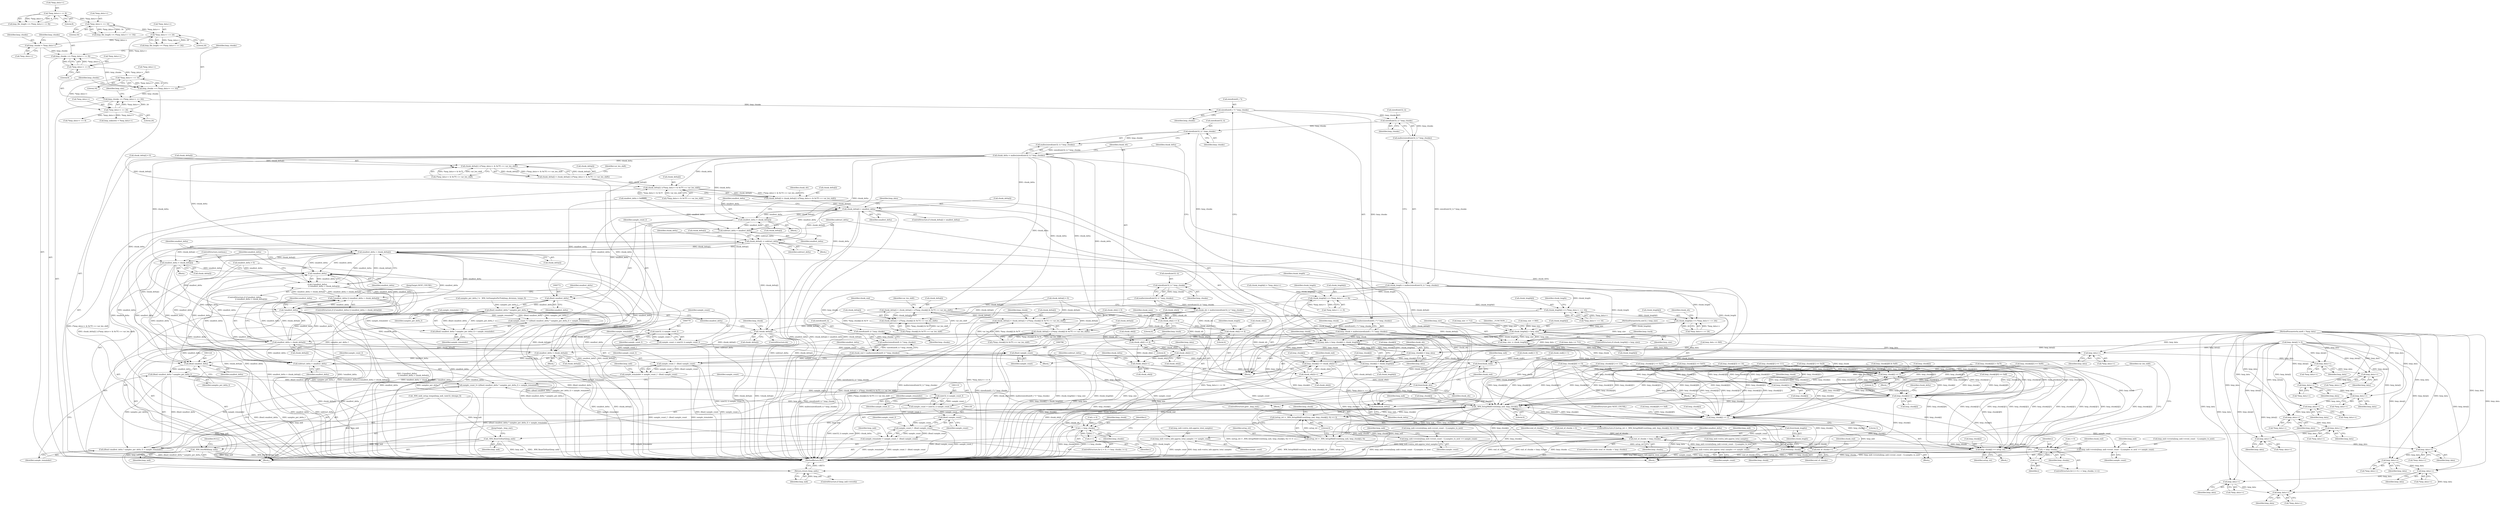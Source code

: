 digraph "0_wildmidi_660b513d99bced8783a4a5984ac2f742c74ebbdd_0@API" {
"1000490" [label="(Call,sizeof(uint8_t *) * hmp_chunks)"];
"1000327" [label="(Call,hmp_chunks += (*hmp_data++ << 24))"];
"1000329" [label="(Call,*hmp_data++ << 24)"];
"1000322" [label="(Call,*hmp_data++ << 16)"];
"1000315" [label="(Call,*hmp_data++ << 8)"];
"1000292" [label="(Call,*hmp_data++ << 24)"];
"1000285" [label="(Call,*hmp_data++ << 16)"];
"1000278" [label="(Call,*hmp_data++ << 8)"];
"1000320" [label="(Call,hmp_chunks += (*hmp_data++ << 16))"];
"1000313" [label="(Call,hmp_chunks += (*hmp_data++ << 8))"];
"1000308" [label="(Call,hmp_chunks = *hmp_data++)"];
"1000489" [label="(Call,malloc(sizeof(uint8_t *) * hmp_chunks))"];
"1000487" [label="(Call,hmp_chunk = malloc(sizeof(uint8_t *) * hmp_chunks))"];
"1000742" [label="(Call,hmp_data = hmp_chunk[i] + chunk_length[i])"];
"1000535" [label="(Call,hmp_chunk[i] = hmp_data)"];
"1000744" [label="(Call,hmp_chunk[i] + chunk_length[i])"];
"1000751" [label="(Call,hmp_chunk[i] += chunk_ofs[i]++)"];
"1000899" [label="(Call,hmp_chunk[i] += 3)"];
"1001065" [label="(Call,hmp_chunk[i]++)"];
"1001091" [label="(Call,hmp_chunk[i]++)"];
"1000914" [label="(Call,_WM_SetupMidiEvent(hmp_mdi, hmp_chunk[i], 0))"];
"1000911" [label="(Call,(setup_ret = _WM_SetupMidiEvent(hmp_mdi, hmp_chunk[i], 0)) == 0)"];
"1000912" [label="(Call,setup_ret = _WM_SetupMidiEvent(hmp_mdi, hmp_chunk[i], 0))"];
"1001023" [label="(Call,hmp_chunk[i] += setup_ret)"];
"1000955" [label="(Call,hmp_chunk[i] += 3)"];
"1001211" [label="(Call,free(hmp_chunk))"];
"1001208" [label="(Call,_WM_ResetToStart(hmp_mdi))"];
"1001225" [label="(Return,return (hmp_mdi);)"];
"1001227" [label="(Call,_WM_freeMDI(hmp_mdi))"];
"1000548" [label="(Call,hmp_data++)"];
"1000554" [label="(Call,hmp_data++)"];
"1000561" [label="(Call,hmp_data++)"];
"1000568" [label="(Call,hmp_data++)"];
"1000583" [label="(Call,hmp_data++)"];
"1000591" [label="(Call,hmp_data++)"];
"1000600" [label="(Call,hmp_data++)"];
"1000609" [label="(Call,hmp_data++)"];
"1000639" [label="(Call,hmp_data++)"];
"1000645" [label="(Call,hmp_data++)"];
"1000652" [label="(Call,hmp_data++)"];
"1000659" [label="(Call,hmp_data++)"];
"1000696" [label="(Call,hmp_data++)"];
"1000722" [label="(Call,hmp_data++)"];
"1000497" [label="(Call,sizeof(uint32_t) * hmp_chunks)"];
"1000496" [label="(Call,malloc(sizeof(uint32_t) * hmp_chunks))"];
"1000494" [label="(Call,chunk_length = malloc(sizeof(uint32_t) * hmp_chunks))"];
"1000585" [label="(Call,chunk_length[i] += (*hmp_data++ << 8))"];
"1000594" [label="(Call,chunk_length[i] += (*hmp_data++ << 16))"];
"1000603" [label="(Call,chunk_length[i] += (*hmp_data++ << 24))"];
"1000618" [label="(Call,chunk_length[i] > hmp_size)"];
"1000631" [label="(Call,hmp_size -= chunk_length[i])"];
"1001213" [label="(Call,free(chunk_length))"];
"1000504" [label="(Call,sizeof(uint32_t) * hmp_chunks)"];
"1000503" [label="(Call,malloc(sizeof(uint32_t) * hmp_chunks))"];
"1000501" [label="(Call,chunk_delta = malloc(sizeof(uint32_t) * hmp_chunks))"];
"1000689" [label="(Call,chunk_delta[i] | ((*hmp_data++ & 0x7F) << var_len_shift))"];
"1000685" [label="(Call,chunk_delta[i] = chunk_delta[i] | ((*hmp_data++ & 0x7F) << var_len_shift))"];
"1000715" [label="(Call,chunk_delta[i] | ((*hmp_data++ & 0x7F) << var_len_shift))"];
"1000711" [label="(Call,chunk_delta[i] = chunk_delta[i] | ((*hmp_data++ & 0x7F) << var_len_shift))"];
"1000731" [label="(Call,chunk_delta[i] < smallest_delta)"];
"1000737" [label="(Call,smallest_delta = chunk_delta[i])"];
"1000764" [label="(Call,subtract_delta = smallest_delta)"];
"1000836" [label="(Call,chunk_delta[i] -= subtract_delta)"];
"1000850" [label="(Call,smallest_delta > chunk_delta[i])"];
"1000848" [label="(Call,!smallest_delta)"];
"1000847" [label="(Call,(!smallest_delta)\n                        || (smallest_delta > chunk_delta[i]))"];
"1001100" [label="(Call,(!smallest_delta) || (smallest_delta > chunk_delta[i]))"];
"1001101" [label="(Call,!smallest_delta)"];
"1001103" [label="(Call,smallest_delta > chunk_delta[i])"];
"1001109" [label="(Call,smallest_delta = chunk_delta[i])"];
"1001116" [label="(Call,subtract_delta = smallest_delta)"];
"1001123" [label="(Call,(float) smallest_delta)"];
"1001122" [label="(Call,(float) smallest_delta * samples_per_delta_f)"];
"1001119" [label="(Call,sample_count_f= (((float) smallest_delta * samples_per_delta_f) + sample_remainder))"];
"1001130" [label="(Call,(uint32_t) sample_count_f)"];
"1001128" [label="(Call,sample_count = (uint32_t) sample_count_f)"];
"1001137" [label="(Call,(float) sample_count)"];
"1001135" [label="(Call,sample_count_f - (float) sample_count)"];
"1001133" [label="(Call,sample_remainder = sample_count_f - (float) sample_count)"];
"1001121" [label="(Call,((float) smallest_delta * samples_per_delta_f) + sample_remainder)"];
"1001140" [label="(Call,hmp_mdi->events[hmp_mdi->event_count - 1].samples_to_next += sample_count)"];
"1001153" [label="(Call,hmp_mdi->extra_info.approx_total_samples += sample_count)"];
"1001215" [label="(Call,free(chunk_delta))"];
"1000856" [label="(Call,smallest_delta = chunk_delta[i])"];
"1000771" [label="(Call,(float) smallest_delta)"];
"1000770" [label="(Call,(float) smallest_delta * samples_per_delta_f)"];
"1000767" [label="(Call,sample_count_f = (((float) smallest_delta * samples_per_delta_f) + sample_remainder))"];
"1000778" [label="(Call,(uint32_t) sample_count_f)"];
"1000776" [label="(Call,sample_count = (uint32_t) sample_count_f)"];
"1000785" [label="(Call,(float) sample_count)"];
"1000783" [label="(Call,sample_count_f - (float) sample_count)"];
"1000781" [label="(Call,sample_remainder = sample_count_f - (float) sample_count)"];
"1000788" [label="(Call,hmp_mdi->events[hmp_mdi->event_count - 1].samples_to_next += sample_count)"];
"1000801" [label="(Call,hmp_mdi->extra_info.approx_total_samples += sample_count)"];
"1000769" [label="(Call,((float) smallest_delta * samples_per_delta_f) + sample_remainder)"];
"1001046" [label="(Call,chunk_delta[i] = chunk_delta[i] + ((*hmp_chunk[i] & 0x7F) << var_len_shift))"];
"1001050" [label="(Call,chunk_delta[i] + ((*hmp_chunk[i] & 0x7F) << var_len_shift))"];
"1001075" [label="(Call,chunk_delta[i] = chunk_delta[i] + ((*hmp_chunk[i] & 0x7F) << var_len_shift))"];
"1001095" [label="(Call,!chunk_delta[i])"];
"1001079" [label="(Call,chunk_delta[i] + ((*hmp_chunk[i] & 0x7F) << var_len_shift))"];
"1000511" [label="(Call,sizeof(uint32_t) * hmp_chunks)"];
"1000510" [label="(Call,malloc(sizeof(uint32_t) * hmp_chunks))"];
"1000508" [label="(Call,chunk_ofs = malloc(sizeof(uint32_t) * hmp_chunks))"];
"1000571" [label="(Call,chunk_ofs[i] += 4)"];
"1000612" [label="(Call,chunk_ofs[i] += 4)"];
"1000662" [label="(Call,chunk_ofs[i] += 4)"];
"1000703" [label="(Call,chunk_ofs[i]++)"];
"1000726" [label="(Call,chunk_ofs[i]++)"];
"1000755" [label="(Call,chunk_ofs[i]++)"];
"1001217" [label="(Call,free(chunk_ofs))"];
"1000518" [label="(Call,sizeof(uint8_t) * hmp_chunks)"];
"1000517" [label="(Call,malloc(sizeof(uint8_t) * hmp_chunks))"];
"1000515" [label="(Call,chunk_end = malloc(sizeof(uint8_t) * hmp_chunks))"];
"1001219" [label="(Call,free(chunk_end))"];
"1000529" [label="(Call,i < hmp_chunks)"];
"1000532" [label="(Call,i++)"];
"1000809" [label="(Call,end_of_chunks < hmp_chunks)"];
"1000820" [label="(Call,i < hmp_chunks)"];
"1000823" [label="(Call,i++)"];
"1000948" [label="(Call,end_of_chunks++)"];
"1000810" [label="(Identifier,end_of_chunks)"];
"1001152" [label="(Identifier,sample_count)"];
"1000948" [label="(Call,end_of_chunks++)"];
"1000568" [label="(Call,hmp_data++)"];
"1000660" [label="(Identifier,hmp_data)"];
"1000920" [label="(Literal,0)"];
"1000500" [label="(Identifier,hmp_chunks)"];
"1000554" [label="(Call,hmp_data++)"];
"1000728" [label="(Identifier,chunk_ofs)"];
"1000851" [label="(Identifier,smallest_delta)"];
"1001129" [label="(Identifier,sample_count)"];
"1001137" [label="(Call,(float) sample_count)"];
"1000495" [label="(Identifier,chunk_length)"];
"1000489" [label="(Call,malloc(sizeof(uint8_t *) * hmp_chunks))"];
"1000690" [label="(Call,chunk_delta[i])"];
"1000521" [label="(Identifier,hmp_chunks)"];
"1000487" [label="(Call,hmp_chunk = malloc(sizeof(uint8_t *) * hmp_chunks))"];
"1001231" [label="(MethodReturn,RET)"];
"1000278" [label="(Call,*hmp_data++ << 8)"];
"1000748" [label="(Call,chunk_length[i])"];
"1000522" [label="(Call,smallest_delta = 0xffffffff)"];
"1000618" [label="(Call,chunk_length[i] > hmp_size)"];
"1000612" [label="(Call,chunk_ofs[i] += 4)"];
"1001116" [label="(Call,subtract_delta = smallest_delta)"];
"1000768" [label="(Identifier,sample_count_f)"];
"1000877" [label="(Call,hmp_chunk[i][1] == 110)"];
"1000940" [label="(Call,hmp_chunk[i][2] == 0x00)"];
"1000730" [label="(ControlStructure,if (chunk_delta[i] < smallest_delta))"];
"1000583" [label="(Call,hmp_data++)"];
"1000319" [label="(Literal,8)"];
"1000530" [label="(Identifier,i)"];
"1000915" [label="(Identifier,hmp_mdi)"];
"1000323" [label="(Call,*hmp_data++)"];
"1001023" [label="(Call,hmp_chunk[i] += setup_ret)"];
"1001091" [label="(Call,hmp_chunk[i]++)"];
"1000310" [label="(Call,*hmp_data++)"];
"1000536" [label="(Call,hmp_chunk[i])"];
"1000529" [label="(Call,i < hmp_chunks)"];
"1000508" [label="(Call,chunk_ofs = malloc(sizeof(uint32_t) * hmp_chunks))"];
"1001108" [label="(Block,)"];
"1000533" [label="(Identifier,i)"];
"1000774" [label="(Identifier,samples_per_delta_f)"];
"1000813" [label="(Call,smallest_delta = 0)"];
"1000285" [label="(Call,*hmp_data++ << 16)"];
"1000836" [label="(Call,chunk_delta[i] -= subtract_delta)"];
"1000727" [label="(Call,chunk_ofs[i])"];
"1001217" [label="(Call,free(chunk_ofs))"];
"1001047" [label="(Call,chunk_delta[i])"];
"1000535" [label="(Call,hmp_chunk[i] = hmp_data)"];
"1000106" [label="(Block,)"];
"1001136" [label="(Identifier,sample_count_f)"];
"1001159" [label="(Identifier,sample_count)"];
"1000898" [label="(Block,)"];
"1000919" [label="(Literal,0)"];
"1000884" [label="(Call,hmp_chunk[i][1] == 111)"];
"1001140" [label="(Call,hmp_mdi->events[hmp_mdi->event_count - 1].samples_to_next += sample_count)"];
"1000781" [label="(Call,sample_remainder = sample_count_f - (float) sample_count)"];
"1000891" [label="(Call,hmp_chunk[i][2] > 0x7f)"];
"1000632" [label="(Identifier,hmp_size)"];
"1000856" [label="(Call,smallest_delta = chunk_delta[i])"];
"1000751" [label="(Call,hmp_chunk[i] += chunk_ofs[i]++)"];
"1000569" [label="(Identifier,hmp_data)"];
"1000622" [label="(Identifier,hmp_size)"];
"1000776" [label="(Call,sample_count = (uint32_t) sample_count_f)"];
"1000802" [label="(Call,hmp_mdi->extra_info.approx_total_samples)"];
"1000652" [label="(Call,hmp_data++)"];
"1001111" [label="(Call,chunk_delta[i])"];
"1001103" [label="(Call,smallest_delta > chunk_delta[i])"];
"1000497" [label="(Call,sizeof(uint32_t) * hmp_chunks)"];
"1000807" [label="(Identifier,sample_count)"];
"1000572" [label="(Call,chunk_ofs[i])"];
"1001114" [label="(JumpTarget,NEXT_CHUNK:)"];
"1000855" [label="(Block,)"];
"1000979" [label="(Call,hmp_chunk[i][2] == 0x03)"];
"1000276" [label="(Call,hmp_file_length += (*hmp_data++ << 8))"];
"1000850" [label="(Call,smallest_delta > chunk_delta[i])"];
"1000715" [label="(Call,chunk_delta[i] | ((*hmp_data++ & 0x7F) << var_len_shift))"];
"1001220" [label="(Identifier,chunk_end)"];
"1000726" [label="(Call,chunk_ofs[i]++)"];
"1000835" [label="(Block,)"];
"1000852" [label="(Call,chunk_delta[i])"];
"1000166" [label="(Call,end_of_chunks = 0)"];
"1000293" [label="(Call,*hmp_data++)"];
"1001099" [label="(ControlStructure,if ((!smallest_delta) || (smallest_delta > chunk_delta[i])))"];
"1000514" [label="(Identifier,hmp_chunks)"];
"1001120" [label="(Identifier,sample_count_f)"];
"1000663" [label="(Call,chunk_ofs[i])"];
"1001230" [label="(Identifier,NULL)"];
"1000858" [label="(Call,chunk_delta[i])"];
"1000599" [label="(Call,*hmp_data++)"];
"1001093" [label="(Identifier,hmp_chunk)"];
"1000105" [label="(MethodParameterIn,uint32_t hmp_size)"];
"1000625" [label="(Identifier,__FUNCTION__)"];
"1001109" [label="(Call,smallest_delta = chunk_delta[i])"];
"1000812" [label="(Block,)"];
"1000534" [label="(Block,)"];
"1000870" [label="(Identifier,hmp_chunk)"];
"1001215" [label="(Call,free(chunk_delta))"];
"1001219" [label="(Call,free(chunk_end))"];
"1000596" [label="(Identifier,chunk_length)"];
"1000912" [label="(Call,setup_ret = _WM_SetupMidiEvent(hmp_mdi, hmp_chunk[i], 0))"];
"1000764" [label="(Call,subtract_delta = smallest_delta)"];
"1000498" [label="(Call,sizeof(uint32_t))"];
"1000808" [label="(ControlStructure,while (end_of_chunks < hmp_chunks))"];
"1000585" [label="(Call,chunk_length[i] += (*hmp_data++ << 8))"];
"1000769" [label="(Call,((float) smallest_delta * samples_per_delta_f) + sample_remainder)"];
"1000494" [label="(Call,chunk_length = malloc(sizeof(uint32_t) * hmp_chunks))"];
"1000659" [label="(Call,hmp_data++)"];
"1000722" [label="(Call,hmp_data++)"];
"1000547" [label="(Call,*hmp_data++)"];
"1000540" [label="(Call,chunk_ofs[i] = 0)"];
"1001101" [label="(Call,!smallest_delta)"];
"1000518" [label="(Call,sizeof(uint8_t) * hmp_chunks)"];
"1000787" [label="(Identifier,sample_count)"];
"1000289" [label="(Literal,16)"];
"1001122" [label="(Call,(float) smallest_delta * samples_per_delta_f)"];
"1000337" [label="(Call,hmp_unknown = *hmp_data++)"];
"1000309" [label="(Identifier,hmp_chunks)"];
"1000604" [label="(Call,chunk_length[i])"];
"1000333" [label="(Literal,24)"];
"1000800" [label="(Identifier,sample_count)"];
"1000620" [label="(Identifier,chunk_length)"];
"1000561" [label="(Call,hmp_data++)"];
"1001076" [label="(Call,chunk_delta[i])"];
"1000589" [label="(Call,*hmp_data++ << 8)"];
"1000666" [label="(Literal,4)"];
"1000329" [label="(Call,*hmp_data++ << 24)"];
"1000501" [label="(Call,chunk_delta = malloc(sizeof(uint32_t) * hmp_chunks))"];
"1000846" [label="(ControlStructure,if ((!smallest_delta)\n                        || (smallest_delta > chunk_delta[i])))"];
"1001208" [label="(Call,_WM_ResetToStart(hmp_mdi))"];
"1000560" [label="(Call,*hmp_data++)"];
"1001051" [label="(Call,chunk_delta[i])"];
"1001072" [label="(Identifier,hmp_chunk)"];
"1000509" [label="(Identifier,chunk_ofs)"];
"1000335" [label="(Identifier,hmp_size)"];
"1000822" [label="(Identifier,hmp_chunks)"];
"1001139" [label="(Identifier,sample_count)"];
"1000555" [label="(Identifier,hmp_data)"];
"1000732" [label="(Call,chunk_delta[i])"];
"1000633" [label="(Call,chunk_length[i])"];
"1000617" [label="(ControlStructure,if (chunk_length[i] > hmp_size))"];
"1001213" [label="(Call,free(chunk_length))"];
"1000490" [label="(Call,sizeof(uint8_t *) * hmp_chunks)"];
"1000308" [label="(Call,hmp_chunks = *hmp_data++)"];
"1001104" [label="(Identifier,smallest_delta)"];
"1000526" [label="(Call,i = 0)"];
"1000711" [label="(Call,chunk_delta[i] = chunk_delta[i] | ((*hmp_data++ & 0x7F) << var_len_shift))"];
"1000582" [label="(Call,*hmp_data++)"];
"1000532" [label="(Call,i++)"];
"1000782" [label="(Identifier,sample_remainder)"];
"1001223" [label="(Identifier,hmp_mdi)"];
"1000686" [label="(Call,chunk_delta[i])"];
"1000913" [label="(Identifier,setup_ret)"];
"1000739" [label="(Call,chunk_delta[i])"];
"1000716" [label="(Call,chunk_delta[i])"];
"1000693" [label="(Call,(*hmp_data++ & 0x7F) << var_len_shift)"];
"1000775" [label="(Identifier,sample_remainder)"];
"1000542" [label="(Identifier,chunk_ofs)"];
"1001079" [label="(Call,chunk_delta[i] + ((*hmp_chunk[i] & 0x7F) << var_len_shift))"];
"1001031" [label="(Call,chunk_delta[i] = 0)"];
"1000512" [label="(Call,sizeof(uint32_t))"];
"1000651" [label="(Call,*hmp_data++)"];
"1000668" [label="(Identifier,hmp_track)"];
"1000801" [label="(Call,hmp_mdi->extra_info.approx_total_samples += sample_count)"];
"1000511" [label="(Call,sizeof(uint32_t) * hmp_chunks)"];
"1001134" [label="(Identifier,sample_remainder)"];
"1000695" [label="(Call,*hmp_data++)"];
"1000639" [label="(Call,hmp_data++)"];
"1000857" [label="(Identifier,smallest_delta)"];
"1000701" [label="(Identifier,var_len_shift)"];
"1000637" [label="(Identifier,hmp_track)"];
"1000531" [label="(Identifier,hmp_chunks)"];
"1000591" [label="(Call,hmp_data++)"];
"1000823" [label="(Call,i++)"];
"1000592" [label="(Identifier,hmp_data)"];
"1001212" [label="(Identifier,hmp_chunk)"];
"1000496" [label="(Call,malloc(sizeof(uint32_t) * hmp_chunks))"];
"1000684" [label="(Block,)"];
"1000517" [label="(Call,malloc(sizeof(uint8_t) * hmp_chunks))"];
"1000752" [label="(Call,hmp_chunk[i])"];
"1001075" [label="(Call,chunk_delta[i] = chunk_delta[i] + ((*hmp_chunk[i] & 0x7F) << var_len_shift))"];
"1000780" [label="(Identifier,sample_count_f)"];
"1000956" [label="(Call,hmp_chunk[i])"];
"1000610" [label="(Identifier,hmp_data)"];
"1000594" [label="(Call,chunk_length[i] += (*hmp_data++ << 16))"];
"1000584" [label="(Identifier,hmp_data)"];
"1000503" [label="(Call,malloc(sizeof(uint32_t) * hmp_chunks))"];
"1000742" [label="(Call,hmp_data = hmp_chunk[i] + chunk_length[i])"];
"1000646" [label="(Identifier,hmp_data)"];
"1001214" [label="(Identifier,chunk_length)"];
"1001117" [label="(Identifier,subtract_delta)"];
"1000744" [label="(Call,hmp_chunk[i] + chunk_length[i])"];
"1001110" [label="(Identifier,smallest_delta)"];
"1000104" [label="(MethodParameterIn,uint8_t *hmp_data)"];
"1000922" [label="(ControlStructure,goto _hmp_end;)"];
"1001119" [label="(Call,sample_count_f= (((float) smallest_delta * samples_per_delta_f) + sample_remainder))"];
"1000952" [label="(Identifier,chunk_end)"];
"1001105" [label="(Call,chunk_delta[i])"];
"1000482" [label="(Call,_WM_midi_setup_tempo(hmp_mdi, (uint32_t)tempo_f))"];
"1000723" [label="(Identifier,hmp_data)"];
"1001092" [label="(Call,hmp_chunk[i])"];
"1000344" [label="(Call,*hmp_data++ << 8)"];
"1000283" [label="(Call,hmp_file_length += (*hmp_data++ << 16))"];
"1001210" [label="(JumpTarget,_hmp_end:)"];
"1000614" [label="(Identifier,chunk_ofs)"];
"1001096" [label="(Call,chunk_delta[i])"];
"1000709" [label="(Identifier,hmp_data)"];
"1000507" [label="(Identifier,hmp_chunks)"];
"1001128" [label="(Call,sample_count = (uint32_t) sample_count_f)"];
"1000964" [label="(Call,hmp_chunk[i][0] == 0xff)"];
"1000814" [label="(Identifier,smallest_delta)"];
"1000849" [label="(Identifier,smallest_delta)"];
"1000905" [label="(Block,)"];
"1000567" [label="(Call,*hmp_data++)"];
"1000771" [label="(Call,(float) smallest_delta)"];
"1000777" [label="(Identifier,sample_count)"];
"1000743" [label="(Identifier,hmp_data)"];
"1000613" [label="(Call,chunk_ofs[i])"];
"1000804" [label="(Identifier,hmp_mdi)"];
"1000759" [label="(Call,chunk_end[i] = 0)"];
"1001095" [label="(Call,!chunk_delta[i])"];
"1000616" [label="(Literal,4)"];
"1000316" [label="(Call,*hmp_data++)"];
"1000292" [label="(Call,*hmp_data++ << 24)"];
"1000328" [label="(Identifier,hmp_chunks)"];
"1000465" [label="(Call,hmp_size -= 840)"];
"1000505" [label="(Call,sizeof(uint32_t))"];
"1001125" [label="(Identifier,smallest_delta)"];
"1001144" [label="(Identifier,hmp_mdi)"];
"1000992" [label="(Call,hmp_chunk[i][3] << 16)"];
"1000313" [label="(Call,hmp_chunks += (*hmp_data++ << 8))"];
"1000470" [label="(Call,hmp_data += 712)"];
"1000462" [label="(Call,hmp_data += 840)"];
"1000788" [label="(Call,hmp_mdi->events[hmp_mdi->event_count - 1].samples_to_next += sample_count)"];
"1000607" [label="(Call,*hmp_data++ << 24)"];
"1000644" [label="(Call,*hmp_data++)"];
"1000770" [label="(Call,(float) smallest_delta * samples_per_delta_f)"];
"1001046" [label="(Call,chunk_delta[i] = chunk_delta[i] + ((*hmp_chunk[i] & 0x7F) << var_len_shift))"];
"1000784" [label="(Identifier,sample_count_f)"];
"1001118" [label="(Identifier,smallest_delta)"];
"1000504" [label="(Call,sizeof(uint32_t) * hmp_chunks)"];
"1000910" [label="(ControlStructure,if ((setup_ret = _WM_SetupMidiEvent(hmp_mdi, hmp_chunk[i], 0)) == 0))"];
"1001102" [label="(Identifier,smallest_delta)"];
"1001153" [label="(Call,hmp_mdi->extra_info.approx_total_samples += sample_count)"];
"1000914" [label="(Call,_WM_SetupMidiEvent(hmp_mdi, hmp_chunk[i], 0))"];
"1001228" [label="(Identifier,hmp_mdi)"];
"1000843" [label="(Identifier,chunk_delta)"];
"1001126" [label="(Identifier,samples_per_delta_f)"];
"1000601" [label="(Identifier,hmp_data)"];
"1001130" [label="(Call,(uint32_t) sample_count_f)"];
"1000736" [label="(Block,)"];
"1000575" [label="(Literal,4)"];
"1000847" [label="(Call,(!smallest_delta)\n                        || (smallest_delta > chunk_delta[i]))"];
"1000493" [label="(Identifier,hmp_chunks)"];
"1000862" [label="(ControlStructure,do)"];
"1001080" [label="(Call,chunk_delta[i])"];
"1000731" [label="(Call,chunk_delta[i] < smallest_delta)"];
"1001133" [label="(Call,sample_remainder = sample_count_f - (float) sample_count)"];
"1000824" [label="(Identifier,i)"];
"1000595" [label="(Call,chunk_length[i])"];
"1000326" [label="(Literal,16)"];
"1001123" [label="(Call,(float) smallest_delta)"];
"1000719" [label="(Call,(*hmp_data++ & 0x7F) << var_len_shift)"];
"1000523" [label="(Identifier,smallest_delta)"];
"1000899" [label="(Call,hmp_chunk[i] += 3)"];
"1000778" [label="(Call,(uint32_t) sample_count_f)"];
"1000619" [label="(Call,chunk_length[i])"];
"1000789" [label="(Call,hmp_mdi->events[hmp_mdi->event_count - 1].samples_to_next)"];
"1000539" [label="(Identifier,hmp_data)"];
"1001066" [label="(Call,hmp_chunk[i])"];
"1000290" [label="(Call,hmp_file_length += (*hmp_data++ << 24))"];
"1000653" [label="(Identifier,hmp_data)"];
"1001045" [label="(Block,)"];
"1001083" [label="(Call,(*hmp_chunk[i] & 0x7F) << var_len_shift)"];
"1000933" [label="(Call,hmp_chunk[i][1] == 0x2f)"];
"1000949" [label="(Identifier,end_of_chunks)"];
"1000586" [label="(Call,chunk_length[i])"];
"1000327" [label="(Call,hmp_chunks += (*hmp_data++ << 24))"];
"1000571" [label="(Call,chunk_ofs[i] += 4)"];
"1000735" [label="(Identifier,smallest_delta)"];
"1000960" [label="(ControlStructure,goto NEXT_CHUNK;)"];
"1000502" [label="(Identifier,chunk_delta)"];
"1000765" [label="(Identifier,subtract_delta)"];
"1000916" [label="(Call,hmp_chunk[i])"];
"1000738" [label="(Identifier,smallest_delta)"];
"1000820" [label="(Call,i < hmp_chunks)"];
"1000817" [label="(Call,i = 0)"];
"1001132" [label="(Identifier,sample_count_f)"];
"1000669" [label="(Call,chunk_delta[i] = 0)"];
"1001065" [label="(Call,hmp_chunk[i]++)"];
"1000578" [label="(Call,chunk_length[i] = *hmp_data++)"];
"1001209" [label="(Identifier,hmp_mdi)"];
"1000320" [label="(Call,hmp_chunks += (*hmp_data++ << 16))"];
"1001221" [label="(ControlStructure,if (hmp_mdi->reverb))"];
"1000577" [label="(Identifier,chunk_num)"];
"1000903" [label="(Literal,3)"];
"1001063" [label="(Identifier,var_len_shift)"];
"1001154" [label="(Call,hmp_mdi->extra_info.approx_total_samples)"];
"1000603" [label="(Call,chunk_length[i] += (*hmp_data++ << 24))"];
"1000809" [label="(Call,end_of_chunks < hmp_chunks)"];
"1000321" [label="(Identifier,hmp_chunks)"];
"1000756" [label="(Call,chunk_ofs[i])"];
"1000322" [label="(Call,*hmp_data++ << 16)"];
"1000314" [label="(Identifier,hmp_chunks)"];
"1000761" [label="(Identifier,chunk_end)"];
"1000491" [label="(Call,sizeof(uint8_t *))"];
"1000609" [label="(Call,hmp_data++)"];
"1000900" [label="(Call,hmp_chunk[i])"];
"1000645" [label="(Call,hmp_data++)"];
"1000767" [label="(Call,sample_count_f = (((float) smallest_delta * samples_per_delta_f) + sample_remainder))"];
"1000605" [label="(Identifier,chunk_length)"];
"1001000" [label="(Call,hmp_chunk[i][4] << 8)"];
"1000516" [label="(Identifier,chunk_end)"];
"1001050" [label="(Call,chunk_delta[i] + ((*hmp_chunk[i] & 0x7F) << var_len_shift))"];
"1000867" [label="(Call,hmp_chunk[i][0] & 0xf0)"];
"1001211" [label="(Call,free(hmp_chunk))"];
"1000837" [label="(Call,chunk_delta[i])"];
"1000972" [label="(Call,hmp_chunk[i][1] == 0x51)"];
"1000773" [label="(Identifier,smallest_delta)"];
"1000755" [label="(Call,chunk_ofs[i]++)"];
"1001127" [label="(Identifier,sample_remainder)"];
"1000753" [label="(Identifier,hmp_chunk)"];
"1000959" [label="(Literal,3)"];
"1000925" [label="(Call,hmp_chunk[i][0] == 0xff)"];
"1000712" [label="(Call,chunk_delta[i])"];
"1000703" [label="(Call,chunk_ofs[i]++)"];
"1000638" [label="(Call,*hmp_data++)"];
"1000519" [label="(Call,sizeof(uint8_t))"];
"1000766" [label="(Identifier,smallest_delta)"];
"1000190" [label="(Call,sample_remainder = 0)"];
"1000737" [label="(Call,smallest_delta = chunk_delta[i])"];
"1000473" [label="(Call,hmp_size -= 712)"];
"1001100" [label="(Call,(!smallest_delta) || (smallest_delta > chunk_delta[i]))"];
"1001121" [label="(Call,((float) smallest_delta * samples_per_delta_f) + sample_remainder)"];
"1000600" [label="(Call,hmp_data++)"];
"1000590" [label="(Call,*hmp_data++)"];
"1001225" [label="(Return,return (hmp_mdi);)"];
"1001227" [label="(Call,_WM_freeMDI(hmp_mdi))"];
"1000863" [label="(Block,)"];
"1000689" [label="(Call,chunk_delta[i] | ((*hmp_data++ & 0x7F) << var_len_shift))"];
"1001029" [label="(Identifier,var_len_shift)"];
"1000828" [label="(Identifier,chunk_end)"];
"1000251" [label="(Call,hmp_data[i] != 0)"];
"1001024" [label="(Call,hmp_chunk[i])"];
"1000658" [label="(Call,*hmp_data++)"];
"1000662" [label="(Call,chunk_ofs[i] += 4)"];
"1000955" [label="(Call,hmp_chunk[i] += 3)"];
"1000745" [label="(Call,hmp_chunk[i])"];
"1000315" [label="(Call,*hmp_data++ << 8)"];
"1000330" [label="(Call,*hmp_data++)"];
"1000721" [label="(Call,*hmp_data++)"];
"1000704" [label="(Call,chunk_ofs[i])"];
"1000947" [label="(Block,)"];
"1000785" [label="(Call,(float) sample_count)"];
"1000640" [label="(Identifier,hmp_data)"];
"1001218" [label="(Identifier,chunk_ofs)"];
"1000631" [label="(Call,hmp_size -= chunk_length[i])"];
"1000537" [label="(Identifier,hmp_chunk)"];
"1001164" [label="(Identifier,hmp_mdi)"];
"1000549" [label="(Identifier,hmp_data)"];
"1000548" [label="(Call,hmp_data++)"];
"1000423" [label="(Call,samples_per_delta_f = _WM_GetSamplesPerTick(hmp_divisions, tempo_f))"];
"1000733" [label="(Identifier,chunk_delta)"];
"1000697" [label="(Identifier,hmp_data)"];
"1000608" [label="(Call,*hmp_data++)"];
"1001141" [label="(Call,hmp_mdi->events[hmp_mdi->event_count - 1].samples_to_next)"];
"1001097" [label="(Identifier,chunk_delta)"];
"1001027" [label="(Identifier,setup_ret)"];
"1001156" [label="(Identifier,hmp_mdi)"];
"1000296" [label="(Literal,24)"];
"1000525" [label="(ControlStructure,for (i = 0; i < hmp_chunks; i++))"];
"1000598" [label="(Call,*hmp_data++ << 16)"];
"1000861" [label="(ControlStructure,continue;)"];
"1000685" [label="(Call,chunk_delta[i] = chunk_delta[i] | ((*hmp_data++ & 0x7F) << var_len_shift))"];
"1000562" [label="(Identifier,hmp_data)"];
"1000553" [label="(Call,*hmp_data++)"];
"1001226" [label="(Identifier,hmp_mdi)"];
"1000488" [label="(Identifier,hmp_chunk)"];
"1000286" [label="(Call,*hmp_data++)"];
"1001216" [label="(Identifier,chunk_delta)"];
"1001135" [label="(Call,sample_count_f - (float) sample_count)"];
"1000279" [label="(Call,*hmp_data++)"];
"1000811" [label="(Identifier,hmp_chunks)"];
"1000816" [label="(ControlStructure,for (i = 0; i < hmp_chunks; i++))"];
"1000792" [label="(Identifier,hmp_mdi)"];
"1000928" [label="(Identifier,hmp_chunk)"];
"1000840" [label="(Identifier,subtract_delta)"];
"1000848" [label="(Call,!smallest_delta)"];
"1000510" [label="(Call,malloc(sizeof(uint32_t) * hmp_chunks))"];
"1000950" [label="(Call,chunk_end[i] = 1)"];
"1000282" [label="(Literal,8)"];
"1000821" [label="(Identifier,i)"];
"1000515" [label="(Call,chunk_end = malloc(sizeof(uint8_t) * hmp_chunks))"];
"1000911" [label="(Call,(setup_ret = _WM_SetupMidiEvent(hmp_mdi, hmp_chunk[i], 0)) == 0)"];
"1000783" [label="(Call,sample_count_f - (float) sample_count)"];
"1000696" [label="(Call,hmp_data++)"];
"1001054" [label="(Call,(*hmp_chunk[i] & 0x7F) << var_len_shift)"];
"1000490" -> "1000489"  [label="AST: "];
"1000490" -> "1000493"  [label="CFG: "];
"1000491" -> "1000490"  [label="AST: "];
"1000493" -> "1000490"  [label="AST: "];
"1000489" -> "1000490"  [label="CFG: "];
"1000490" -> "1000489"  [label="DDG: hmp_chunks"];
"1000327" -> "1000490"  [label="DDG: hmp_chunks"];
"1000490" -> "1000497"  [label="DDG: hmp_chunks"];
"1000327" -> "1000106"  [label="AST: "];
"1000327" -> "1000329"  [label="CFG: "];
"1000328" -> "1000327"  [label="AST: "];
"1000329" -> "1000327"  [label="AST: "];
"1000335" -> "1000327"  [label="CFG: "];
"1000329" -> "1000327"  [label="DDG: *hmp_data++"];
"1000329" -> "1000327"  [label="DDG: 24"];
"1000320" -> "1000327"  [label="DDG: hmp_chunks"];
"1000329" -> "1000333"  [label="CFG: "];
"1000330" -> "1000329"  [label="AST: "];
"1000333" -> "1000329"  [label="AST: "];
"1000322" -> "1000329"  [label="DDG: *hmp_data++"];
"1000329" -> "1000337"  [label="DDG: *hmp_data++"];
"1000329" -> "1000344"  [label="DDG: *hmp_data++"];
"1000322" -> "1000320"  [label="AST: "];
"1000322" -> "1000326"  [label="CFG: "];
"1000323" -> "1000322"  [label="AST: "];
"1000326" -> "1000322"  [label="AST: "];
"1000320" -> "1000322"  [label="CFG: "];
"1000322" -> "1000320"  [label="DDG: *hmp_data++"];
"1000322" -> "1000320"  [label="DDG: 16"];
"1000315" -> "1000322"  [label="DDG: *hmp_data++"];
"1000315" -> "1000313"  [label="AST: "];
"1000315" -> "1000319"  [label="CFG: "];
"1000316" -> "1000315"  [label="AST: "];
"1000319" -> "1000315"  [label="AST: "];
"1000313" -> "1000315"  [label="CFG: "];
"1000315" -> "1000313"  [label="DDG: *hmp_data++"];
"1000315" -> "1000313"  [label="DDG: 8"];
"1000292" -> "1000315"  [label="DDG: *hmp_data++"];
"1000292" -> "1000290"  [label="AST: "];
"1000292" -> "1000296"  [label="CFG: "];
"1000293" -> "1000292"  [label="AST: "];
"1000296" -> "1000292"  [label="AST: "];
"1000290" -> "1000292"  [label="CFG: "];
"1000292" -> "1000290"  [label="DDG: *hmp_data++"];
"1000292" -> "1000290"  [label="DDG: 24"];
"1000285" -> "1000292"  [label="DDG: *hmp_data++"];
"1000292" -> "1000308"  [label="DDG: *hmp_data++"];
"1000285" -> "1000283"  [label="AST: "];
"1000285" -> "1000289"  [label="CFG: "];
"1000286" -> "1000285"  [label="AST: "];
"1000289" -> "1000285"  [label="AST: "];
"1000283" -> "1000285"  [label="CFG: "];
"1000285" -> "1000283"  [label="DDG: *hmp_data++"];
"1000285" -> "1000283"  [label="DDG: 16"];
"1000278" -> "1000285"  [label="DDG: *hmp_data++"];
"1000278" -> "1000276"  [label="AST: "];
"1000278" -> "1000282"  [label="CFG: "];
"1000279" -> "1000278"  [label="AST: "];
"1000282" -> "1000278"  [label="AST: "];
"1000276" -> "1000278"  [label="CFG: "];
"1000278" -> "1000276"  [label="DDG: *hmp_data++"];
"1000278" -> "1000276"  [label="DDG: 8"];
"1000320" -> "1000106"  [label="AST: "];
"1000321" -> "1000320"  [label="AST: "];
"1000328" -> "1000320"  [label="CFG: "];
"1000313" -> "1000320"  [label="DDG: hmp_chunks"];
"1000313" -> "1000106"  [label="AST: "];
"1000314" -> "1000313"  [label="AST: "];
"1000321" -> "1000313"  [label="CFG: "];
"1000308" -> "1000313"  [label="DDG: hmp_chunks"];
"1000308" -> "1000106"  [label="AST: "];
"1000308" -> "1000310"  [label="CFG: "];
"1000309" -> "1000308"  [label="AST: "];
"1000310" -> "1000308"  [label="AST: "];
"1000314" -> "1000308"  [label="CFG: "];
"1000489" -> "1000487"  [label="AST: "];
"1000487" -> "1000489"  [label="CFG: "];
"1000489" -> "1001231"  [label="DDG: sizeof(uint8_t *) * hmp_chunks"];
"1000489" -> "1000487"  [label="DDG: sizeof(uint8_t *) * hmp_chunks"];
"1000487" -> "1000106"  [label="AST: "];
"1000488" -> "1000487"  [label="AST: "];
"1000495" -> "1000487"  [label="CFG: "];
"1000487" -> "1001231"  [label="DDG: malloc(sizeof(uint8_t *) * hmp_chunks)"];
"1000487" -> "1000742"  [label="DDG: hmp_chunk"];
"1000487" -> "1000744"  [label="DDG: hmp_chunk"];
"1000487" -> "1000751"  [label="DDG: hmp_chunk"];
"1000487" -> "1000899"  [label="DDG: hmp_chunk"];
"1000487" -> "1000914"  [label="DDG: hmp_chunk"];
"1000487" -> "1000955"  [label="DDG: hmp_chunk"];
"1000487" -> "1001023"  [label="DDG: hmp_chunk"];
"1000487" -> "1001065"  [label="DDG: hmp_chunk"];
"1000487" -> "1001091"  [label="DDG: hmp_chunk"];
"1000487" -> "1001211"  [label="DDG: hmp_chunk"];
"1000742" -> "1000534"  [label="AST: "];
"1000742" -> "1000744"  [label="CFG: "];
"1000743" -> "1000742"  [label="AST: "];
"1000744" -> "1000742"  [label="AST: "];
"1000753" -> "1000742"  [label="CFG: "];
"1000742" -> "1001231"  [label="DDG: hmp_chunk[i] + chunk_length[i]"];
"1000742" -> "1001231"  [label="DDG: hmp_data"];
"1000742" -> "1000535"  [label="DDG: hmp_data"];
"1000742" -> "1000548"  [label="DDG: hmp_data"];
"1000535" -> "1000742"  [label="DDG: hmp_chunk[i]"];
"1000494" -> "1000742"  [label="DDG: chunk_length"];
"1000618" -> "1000742"  [label="DDG: chunk_length[i]"];
"1000104" -> "1000742"  [label="DDG: hmp_data"];
"1000535" -> "1000534"  [label="AST: "];
"1000535" -> "1000539"  [label="CFG: "];
"1000536" -> "1000535"  [label="AST: "];
"1000539" -> "1000535"  [label="AST: "];
"1000542" -> "1000535"  [label="CFG: "];
"1000535" -> "1001231"  [label="DDG: hmp_chunk[i]"];
"1000462" -> "1000535"  [label="DDG: hmp_data"];
"1000251" -> "1000535"  [label="DDG: hmp_data[i]"];
"1000470" -> "1000535"  [label="DDG: hmp_data"];
"1000104" -> "1000535"  [label="DDG: hmp_data"];
"1000535" -> "1000744"  [label="DDG: hmp_chunk[i]"];
"1000535" -> "1000751"  [label="DDG: hmp_chunk[i]"];
"1000535" -> "1001211"  [label="DDG: hmp_chunk[i]"];
"1000744" -> "1000748"  [label="CFG: "];
"1000745" -> "1000744"  [label="AST: "];
"1000748" -> "1000744"  [label="AST: "];
"1000744" -> "1001231"  [label="DDG: chunk_length[i]"];
"1000494" -> "1000744"  [label="DDG: chunk_length"];
"1000618" -> "1000744"  [label="DDG: chunk_length[i]"];
"1000751" -> "1000534"  [label="AST: "];
"1000751" -> "1000755"  [label="CFG: "];
"1000752" -> "1000751"  [label="AST: "];
"1000755" -> "1000751"  [label="AST: "];
"1000761" -> "1000751"  [label="CFG: "];
"1000751" -> "1001231"  [label="DDG: hmp_chunk[i]"];
"1000755" -> "1000751"  [label="DDG: chunk_ofs[i]"];
"1000751" -> "1000899"  [label="DDG: hmp_chunk[i]"];
"1000751" -> "1000914"  [label="DDG: hmp_chunk[i]"];
"1000751" -> "1001211"  [label="DDG: hmp_chunk[i]"];
"1000899" -> "1000898"  [label="AST: "];
"1000899" -> "1000903"  [label="CFG: "];
"1000900" -> "1000899"  [label="AST: "];
"1000903" -> "1000899"  [label="AST: "];
"1001029" -> "1000899"  [label="CFG: "];
"1000877" -> "1000899"  [label="DDG: hmp_chunk[i][1]"];
"1000992" -> "1000899"  [label="DDG: hmp_chunk[i][3]"];
"1000933" -> "1000899"  [label="DDG: hmp_chunk[i][1]"];
"1000884" -> "1000899"  [label="DDG: hmp_chunk[i][1]"];
"1001000" -> "1000899"  [label="DDG: hmp_chunk[i][4]"];
"1000972" -> "1000899"  [label="DDG: hmp_chunk[i][1]"];
"1000867" -> "1000899"  [label="DDG: hmp_chunk[i][0]"];
"1000955" -> "1000899"  [label="DDG: hmp_chunk[i]"];
"1000940" -> "1000899"  [label="DDG: hmp_chunk[i][2]"];
"1000891" -> "1000899"  [label="DDG: hmp_chunk[i][2]"];
"1001091" -> "1000899"  [label="DDG: hmp_chunk[i]"];
"1000979" -> "1000899"  [label="DDG: hmp_chunk[i][2]"];
"1000899" -> "1001065"  [label="DDG: hmp_chunk[i]"];
"1000899" -> "1001091"  [label="DDG: hmp_chunk[i]"];
"1001065" -> "1001045"  [label="AST: "];
"1001065" -> "1001066"  [label="CFG: "];
"1001066" -> "1001065"  [label="AST: "];
"1001072" -> "1001065"  [label="CFG: "];
"1000877" -> "1001065"  [label="DDG: hmp_chunk[i][1]"];
"1001023" -> "1001065"  [label="DDG: hmp_chunk[i]"];
"1000992" -> "1001065"  [label="DDG: hmp_chunk[i][3]"];
"1000964" -> "1001065"  [label="DDG: hmp_chunk[i][0]"];
"1000933" -> "1001065"  [label="DDG: hmp_chunk[i][1]"];
"1000884" -> "1001065"  [label="DDG: hmp_chunk[i][1]"];
"1001000" -> "1001065"  [label="DDG: hmp_chunk[i][4]"];
"1000972" -> "1001065"  [label="DDG: hmp_chunk[i][1]"];
"1000979" -> "1001065"  [label="DDG: hmp_chunk[i][2]"];
"1000867" -> "1001065"  [label="DDG: hmp_chunk[i][0]"];
"1000940" -> "1001065"  [label="DDG: hmp_chunk[i][2]"];
"1000891" -> "1001065"  [label="DDG: hmp_chunk[i][2]"];
"1001065" -> "1001091"  [label="DDG: hmp_chunk[i]"];
"1001091" -> "1000863"  [label="AST: "];
"1001091" -> "1001092"  [label="CFG: "];
"1001092" -> "1001091"  [label="AST: "];
"1001097" -> "1001091"  [label="CFG: "];
"1001091" -> "1001231"  [label="DDG: hmp_chunk[i]"];
"1001091" -> "1000914"  [label="DDG: hmp_chunk[i]"];
"1000877" -> "1001091"  [label="DDG: hmp_chunk[i][1]"];
"1001023" -> "1001091"  [label="DDG: hmp_chunk[i]"];
"1000992" -> "1001091"  [label="DDG: hmp_chunk[i][3]"];
"1000964" -> "1001091"  [label="DDG: hmp_chunk[i][0]"];
"1000933" -> "1001091"  [label="DDG: hmp_chunk[i][1]"];
"1000884" -> "1001091"  [label="DDG: hmp_chunk[i][1]"];
"1001000" -> "1001091"  [label="DDG: hmp_chunk[i][4]"];
"1000972" -> "1001091"  [label="DDG: hmp_chunk[i][1]"];
"1000979" -> "1001091"  [label="DDG: hmp_chunk[i][2]"];
"1000867" -> "1001091"  [label="DDG: hmp_chunk[i][0]"];
"1000940" -> "1001091"  [label="DDG: hmp_chunk[i][2]"];
"1000891" -> "1001091"  [label="DDG: hmp_chunk[i][2]"];
"1001091" -> "1001211"  [label="DDG: hmp_chunk[i]"];
"1000914" -> "1000912"  [label="AST: "];
"1000914" -> "1000919"  [label="CFG: "];
"1000915" -> "1000914"  [label="AST: "];
"1000916" -> "1000914"  [label="AST: "];
"1000919" -> "1000914"  [label="AST: "];
"1000912" -> "1000914"  [label="CFG: "];
"1000914" -> "1001231"  [label="DDG: hmp_chunk[i]"];
"1000914" -> "1001231"  [label="DDG: hmp_mdi"];
"1000914" -> "1000911"  [label="DDG: hmp_mdi"];
"1000914" -> "1000911"  [label="DDG: hmp_chunk[i]"];
"1000914" -> "1000911"  [label="DDG: 0"];
"1000914" -> "1000912"  [label="DDG: hmp_mdi"];
"1000914" -> "1000912"  [label="DDG: hmp_chunk[i]"];
"1000914" -> "1000912"  [label="DDG: 0"];
"1000482" -> "1000914"  [label="DDG: hmp_mdi"];
"1000877" -> "1000914"  [label="DDG: hmp_chunk[i][1]"];
"1000992" -> "1000914"  [label="DDG: hmp_chunk[i][3]"];
"1000933" -> "1000914"  [label="DDG: hmp_chunk[i][1]"];
"1000884" -> "1000914"  [label="DDG: hmp_chunk[i][1]"];
"1001000" -> "1000914"  [label="DDG: hmp_chunk[i][4]"];
"1000972" -> "1000914"  [label="DDG: hmp_chunk[i][1]"];
"1000867" -> "1000914"  [label="DDG: hmp_chunk[i][0]"];
"1000955" -> "1000914"  [label="DDG: hmp_chunk[i]"];
"1000940" -> "1000914"  [label="DDG: hmp_chunk[i][2]"];
"1000891" -> "1000914"  [label="DDG: hmp_chunk[i][2]"];
"1000979" -> "1000914"  [label="DDG: hmp_chunk[i][2]"];
"1000914" -> "1000955"  [label="DDG: hmp_chunk[i]"];
"1000914" -> "1001023"  [label="DDG: hmp_chunk[i]"];
"1000914" -> "1001208"  [label="DDG: hmp_mdi"];
"1000914" -> "1001211"  [label="DDG: hmp_chunk[i]"];
"1000914" -> "1001225"  [label="DDG: hmp_mdi"];
"1000914" -> "1001227"  [label="DDG: hmp_mdi"];
"1000911" -> "1000910"  [label="AST: "];
"1000911" -> "1000920"  [label="CFG: "];
"1000912" -> "1000911"  [label="AST: "];
"1000920" -> "1000911"  [label="AST: "];
"1000922" -> "1000911"  [label="CFG: "];
"1000928" -> "1000911"  [label="CFG: "];
"1000911" -> "1001231"  [label="DDG: (setup_ret = _WM_SetupMidiEvent(hmp_mdi, hmp_chunk[i], 0)) == 0"];
"1000912" -> "1000911"  [label="DDG: setup_ret"];
"1000913" -> "1000912"  [label="AST: "];
"1000920" -> "1000912"  [label="CFG: "];
"1000912" -> "1001231"  [label="DDG: _WM_SetupMidiEvent(hmp_mdi, hmp_chunk[i], 0)"];
"1000912" -> "1001231"  [label="DDG: setup_ret"];
"1000912" -> "1001023"  [label="DDG: setup_ret"];
"1001023" -> "1000905"  [label="AST: "];
"1001023" -> "1001027"  [label="CFG: "];
"1001024" -> "1001023"  [label="AST: "];
"1001027" -> "1001023"  [label="AST: "];
"1001029" -> "1001023"  [label="CFG: "];
"1001023" -> "1001231"  [label="DDG: setup_ret"];
"1000877" -> "1001023"  [label="DDG: hmp_chunk[i][1]"];
"1000992" -> "1001023"  [label="DDG: hmp_chunk[i][3]"];
"1000964" -> "1001023"  [label="DDG: hmp_chunk[i][0]"];
"1000933" -> "1001023"  [label="DDG: hmp_chunk[i][1]"];
"1000884" -> "1001023"  [label="DDG: hmp_chunk[i][1]"];
"1001000" -> "1001023"  [label="DDG: hmp_chunk[i][4]"];
"1000972" -> "1001023"  [label="DDG: hmp_chunk[i][1]"];
"1000979" -> "1001023"  [label="DDG: hmp_chunk[i][2]"];
"1000940" -> "1001023"  [label="DDG: hmp_chunk[i][2]"];
"1000891" -> "1001023"  [label="DDG: hmp_chunk[i][2]"];
"1000955" -> "1000947"  [label="AST: "];
"1000955" -> "1000959"  [label="CFG: "];
"1000956" -> "1000955"  [label="AST: "];
"1000959" -> "1000955"  [label="AST: "];
"1000960" -> "1000955"  [label="CFG: "];
"1000955" -> "1001231"  [label="DDG: hmp_chunk[i]"];
"1000925" -> "1000955"  [label="DDG: hmp_chunk[i][0]"];
"1000877" -> "1000955"  [label="DDG: hmp_chunk[i][1]"];
"1000992" -> "1000955"  [label="DDG: hmp_chunk[i][3]"];
"1000933" -> "1000955"  [label="DDG: hmp_chunk[i][1]"];
"1000884" -> "1000955"  [label="DDG: hmp_chunk[i][1]"];
"1001000" -> "1000955"  [label="DDG: hmp_chunk[i][4]"];
"1000972" -> "1000955"  [label="DDG: hmp_chunk[i][1]"];
"1000979" -> "1000955"  [label="DDG: hmp_chunk[i][2]"];
"1000940" -> "1000955"  [label="DDG: hmp_chunk[i][2]"];
"1000891" -> "1000955"  [label="DDG: hmp_chunk[i][2]"];
"1000955" -> "1001211"  [label="DDG: hmp_chunk[i]"];
"1001211" -> "1000106"  [label="AST: "];
"1001211" -> "1001212"  [label="CFG: "];
"1001212" -> "1001211"  [label="AST: "];
"1001214" -> "1001211"  [label="CFG: "];
"1001211" -> "1001231"  [label="DDG: hmp_chunk"];
"1001208" -> "1000106"  [label="AST: "];
"1001208" -> "1001209"  [label="CFG: "];
"1001209" -> "1001208"  [label="AST: "];
"1001210" -> "1001208"  [label="CFG: "];
"1001208" -> "1001231"  [label="DDG: hmp_mdi"];
"1001208" -> "1001231"  [label="DDG: _WM_ResetToStart(hmp_mdi)"];
"1000482" -> "1001208"  [label="DDG: hmp_mdi"];
"1001208" -> "1001225"  [label="DDG: hmp_mdi"];
"1001208" -> "1001227"  [label="DDG: hmp_mdi"];
"1001225" -> "1001221"  [label="AST: "];
"1001225" -> "1001226"  [label="CFG: "];
"1001226" -> "1001225"  [label="AST: "];
"1001231" -> "1001225"  [label="CFG: "];
"1001225" -> "1001231"  [label="DDG: <RET>"];
"1001226" -> "1001225"  [label="DDG: hmp_mdi"];
"1000482" -> "1001225"  [label="DDG: hmp_mdi"];
"1001227" -> "1000106"  [label="AST: "];
"1001227" -> "1001228"  [label="CFG: "];
"1001228" -> "1001227"  [label="AST: "];
"1001230" -> "1001227"  [label="CFG: "];
"1001227" -> "1001231"  [label="DDG: hmp_mdi"];
"1001227" -> "1001231"  [label="DDG: _WM_freeMDI(hmp_mdi)"];
"1000482" -> "1001227"  [label="DDG: hmp_mdi"];
"1000548" -> "1000547"  [label="AST: "];
"1000548" -> "1000549"  [label="CFG: "];
"1000549" -> "1000548"  [label="AST: "];
"1000547" -> "1000548"  [label="CFG: "];
"1000251" -> "1000548"  [label="DDG: hmp_data[i]"];
"1000104" -> "1000548"  [label="DDG: hmp_data"];
"1000462" -> "1000548"  [label="DDG: hmp_data"];
"1000470" -> "1000548"  [label="DDG: hmp_data"];
"1000548" -> "1000554"  [label="DDG: hmp_data"];
"1000554" -> "1000553"  [label="AST: "];
"1000554" -> "1000555"  [label="CFG: "];
"1000555" -> "1000554"  [label="AST: "];
"1000553" -> "1000554"  [label="CFG: "];
"1000251" -> "1000554"  [label="DDG: hmp_data[i]"];
"1000104" -> "1000554"  [label="DDG: hmp_data"];
"1000554" -> "1000561"  [label="DDG: hmp_data"];
"1000561" -> "1000560"  [label="AST: "];
"1000561" -> "1000562"  [label="CFG: "];
"1000562" -> "1000561"  [label="AST: "];
"1000560" -> "1000561"  [label="CFG: "];
"1000251" -> "1000561"  [label="DDG: hmp_data[i]"];
"1000104" -> "1000561"  [label="DDG: hmp_data"];
"1000561" -> "1000568"  [label="DDG: hmp_data"];
"1000568" -> "1000567"  [label="AST: "];
"1000568" -> "1000569"  [label="CFG: "];
"1000569" -> "1000568"  [label="AST: "];
"1000567" -> "1000568"  [label="CFG: "];
"1000251" -> "1000568"  [label="DDG: hmp_data[i]"];
"1000104" -> "1000568"  [label="DDG: hmp_data"];
"1000568" -> "1000583"  [label="DDG: hmp_data"];
"1000583" -> "1000582"  [label="AST: "];
"1000583" -> "1000584"  [label="CFG: "];
"1000584" -> "1000583"  [label="AST: "];
"1000582" -> "1000583"  [label="CFG: "];
"1000251" -> "1000583"  [label="DDG: hmp_data[i]"];
"1000104" -> "1000583"  [label="DDG: hmp_data"];
"1000583" -> "1000591"  [label="DDG: hmp_data"];
"1000591" -> "1000590"  [label="AST: "];
"1000591" -> "1000592"  [label="CFG: "];
"1000592" -> "1000591"  [label="AST: "];
"1000590" -> "1000591"  [label="CFG: "];
"1000251" -> "1000591"  [label="DDG: hmp_data[i]"];
"1000104" -> "1000591"  [label="DDG: hmp_data"];
"1000591" -> "1000600"  [label="DDG: hmp_data"];
"1000600" -> "1000599"  [label="AST: "];
"1000600" -> "1000601"  [label="CFG: "];
"1000601" -> "1000600"  [label="AST: "];
"1000599" -> "1000600"  [label="CFG: "];
"1000251" -> "1000600"  [label="DDG: hmp_data[i]"];
"1000104" -> "1000600"  [label="DDG: hmp_data"];
"1000600" -> "1000609"  [label="DDG: hmp_data"];
"1000609" -> "1000608"  [label="AST: "];
"1000609" -> "1000610"  [label="CFG: "];
"1000610" -> "1000609"  [label="AST: "];
"1000608" -> "1000609"  [label="CFG: "];
"1000609" -> "1001231"  [label="DDG: hmp_data"];
"1000251" -> "1000609"  [label="DDG: hmp_data[i]"];
"1000104" -> "1000609"  [label="DDG: hmp_data"];
"1000609" -> "1000639"  [label="DDG: hmp_data"];
"1000639" -> "1000638"  [label="AST: "];
"1000639" -> "1000640"  [label="CFG: "];
"1000640" -> "1000639"  [label="AST: "];
"1000638" -> "1000639"  [label="CFG: "];
"1000251" -> "1000639"  [label="DDG: hmp_data[i]"];
"1000104" -> "1000639"  [label="DDG: hmp_data"];
"1000639" -> "1000645"  [label="DDG: hmp_data"];
"1000645" -> "1000644"  [label="AST: "];
"1000645" -> "1000646"  [label="CFG: "];
"1000646" -> "1000645"  [label="AST: "];
"1000644" -> "1000645"  [label="CFG: "];
"1000251" -> "1000645"  [label="DDG: hmp_data[i]"];
"1000104" -> "1000645"  [label="DDG: hmp_data"];
"1000645" -> "1000652"  [label="DDG: hmp_data"];
"1000652" -> "1000651"  [label="AST: "];
"1000652" -> "1000653"  [label="CFG: "];
"1000653" -> "1000652"  [label="AST: "];
"1000651" -> "1000652"  [label="CFG: "];
"1000251" -> "1000652"  [label="DDG: hmp_data[i]"];
"1000104" -> "1000652"  [label="DDG: hmp_data"];
"1000652" -> "1000659"  [label="DDG: hmp_data"];
"1000659" -> "1000658"  [label="AST: "];
"1000659" -> "1000660"  [label="CFG: "];
"1000660" -> "1000659"  [label="AST: "];
"1000658" -> "1000659"  [label="CFG: "];
"1000251" -> "1000659"  [label="DDG: hmp_data[i]"];
"1000104" -> "1000659"  [label="DDG: hmp_data"];
"1000659" -> "1000696"  [label="DDG: hmp_data"];
"1000659" -> "1000722"  [label="DDG: hmp_data"];
"1000696" -> "1000695"  [label="AST: "];
"1000696" -> "1000697"  [label="CFG: "];
"1000697" -> "1000696"  [label="AST: "];
"1000695" -> "1000696"  [label="CFG: "];
"1000251" -> "1000696"  [label="DDG: hmp_data[i]"];
"1000104" -> "1000696"  [label="DDG: hmp_data"];
"1000696" -> "1000722"  [label="DDG: hmp_data"];
"1000722" -> "1000721"  [label="AST: "];
"1000722" -> "1000723"  [label="CFG: "];
"1000723" -> "1000722"  [label="AST: "];
"1000721" -> "1000722"  [label="CFG: "];
"1000251" -> "1000722"  [label="DDG: hmp_data[i]"];
"1000104" -> "1000722"  [label="DDG: hmp_data"];
"1000497" -> "1000496"  [label="AST: "];
"1000497" -> "1000500"  [label="CFG: "];
"1000498" -> "1000497"  [label="AST: "];
"1000500" -> "1000497"  [label="AST: "];
"1000496" -> "1000497"  [label="CFG: "];
"1000497" -> "1000496"  [label="DDG: hmp_chunks"];
"1000497" -> "1000504"  [label="DDG: hmp_chunks"];
"1000496" -> "1000494"  [label="AST: "];
"1000494" -> "1000496"  [label="CFG: "];
"1000496" -> "1000494"  [label="DDG: sizeof(uint32_t) * hmp_chunks"];
"1000494" -> "1000106"  [label="AST: "];
"1000495" -> "1000494"  [label="AST: "];
"1000502" -> "1000494"  [label="CFG: "];
"1000494" -> "1000585"  [label="DDG: chunk_length"];
"1000494" -> "1000594"  [label="DDG: chunk_length"];
"1000494" -> "1000603"  [label="DDG: chunk_length"];
"1000494" -> "1000618"  [label="DDG: chunk_length"];
"1000494" -> "1000631"  [label="DDG: chunk_length"];
"1000494" -> "1001213"  [label="DDG: chunk_length"];
"1000585" -> "1000534"  [label="AST: "];
"1000585" -> "1000589"  [label="CFG: "];
"1000586" -> "1000585"  [label="AST: "];
"1000589" -> "1000585"  [label="AST: "];
"1000596" -> "1000585"  [label="CFG: "];
"1000585" -> "1001231"  [label="DDG: *hmp_data++ << 8"];
"1000589" -> "1000585"  [label="DDG: *hmp_data++"];
"1000589" -> "1000585"  [label="DDG: 8"];
"1000578" -> "1000585"  [label="DDG: chunk_length[i]"];
"1000585" -> "1000594"  [label="DDG: chunk_length[i]"];
"1000594" -> "1000534"  [label="AST: "];
"1000594" -> "1000598"  [label="CFG: "];
"1000595" -> "1000594"  [label="AST: "];
"1000598" -> "1000594"  [label="AST: "];
"1000605" -> "1000594"  [label="CFG: "];
"1000594" -> "1001231"  [label="DDG: *hmp_data++ << 16"];
"1000598" -> "1000594"  [label="DDG: *hmp_data++"];
"1000598" -> "1000594"  [label="DDG: 16"];
"1000594" -> "1000603"  [label="DDG: chunk_length[i]"];
"1000603" -> "1000534"  [label="AST: "];
"1000603" -> "1000607"  [label="CFG: "];
"1000604" -> "1000603"  [label="AST: "];
"1000607" -> "1000603"  [label="AST: "];
"1000614" -> "1000603"  [label="CFG: "];
"1000603" -> "1001231"  [label="DDG: *hmp_data++ << 24"];
"1000607" -> "1000603"  [label="DDG: *hmp_data++"];
"1000607" -> "1000603"  [label="DDG: 24"];
"1000603" -> "1000618"  [label="DDG: chunk_length[i]"];
"1000618" -> "1000617"  [label="AST: "];
"1000618" -> "1000622"  [label="CFG: "];
"1000619" -> "1000618"  [label="AST: "];
"1000622" -> "1000618"  [label="AST: "];
"1000625" -> "1000618"  [label="CFG: "];
"1000632" -> "1000618"  [label="CFG: "];
"1000618" -> "1001231"  [label="DDG: hmp_size"];
"1000618" -> "1001231"  [label="DDG: chunk_length[i] > hmp_size"];
"1000618" -> "1001231"  [label="DDG: chunk_length[i]"];
"1000631" -> "1000618"  [label="DDG: hmp_size"];
"1000473" -> "1000618"  [label="DDG: hmp_size"];
"1000465" -> "1000618"  [label="DDG: hmp_size"];
"1000105" -> "1000618"  [label="DDG: hmp_size"];
"1000618" -> "1000631"  [label="DDG: chunk_length[i]"];
"1000618" -> "1000631"  [label="DDG: hmp_size"];
"1000618" -> "1001213"  [label="DDG: chunk_length[i]"];
"1000631" -> "1000534"  [label="AST: "];
"1000631" -> "1000633"  [label="CFG: "];
"1000632" -> "1000631"  [label="AST: "];
"1000633" -> "1000631"  [label="AST: "];
"1000637" -> "1000631"  [label="CFG: "];
"1000631" -> "1001231"  [label="DDG: hmp_size"];
"1000105" -> "1000631"  [label="DDG: hmp_size"];
"1001213" -> "1000106"  [label="AST: "];
"1001213" -> "1001214"  [label="CFG: "];
"1001214" -> "1001213"  [label="AST: "];
"1001216" -> "1001213"  [label="CFG: "];
"1001213" -> "1001231"  [label="DDG: chunk_length"];
"1000504" -> "1000503"  [label="AST: "];
"1000504" -> "1000507"  [label="CFG: "];
"1000505" -> "1000504"  [label="AST: "];
"1000507" -> "1000504"  [label="AST: "];
"1000503" -> "1000504"  [label="CFG: "];
"1000504" -> "1000503"  [label="DDG: hmp_chunks"];
"1000504" -> "1000511"  [label="DDG: hmp_chunks"];
"1000503" -> "1000501"  [label="AST: "];
"1000501" -> "1000503"  [label="CFG: "];
"1000503" -> "1000501"  [label="DDG: sizeof(uint32_t) * hmp_chunks"];
"1000501" -> "1000106"  [label="AST: "];
"1000502" -> "1000501"  [label="AST: "];
"1000509" -> "1000501"  [label="CFG: "];
"1000501" -> "1000689"  [label="DDG: chunk_delta"];
"1000501" -> "1000715"  [label="DDG: chunk_delta"];
"1000501" -> "1000731"  [label="DDG: chunk_delta"];
"1000501" -> "1000737"  [label="DDG: chunk_delta"];
"1000501" -> "1000836"  [label="DDG: chunk_delta"];
"1000501" -> "1000850"  [label="DDG: chunk_delta"];
"1000501" -> "1000856"  [label="DDG: chunk_delta"];
"1000501" -> "1001046"  [label="DDG: chunk_delta"];
"1000501" -> "1001050"  [label="DDG: chunk_delta"];
"1000501" -> "1001075"  [label="DDG: chunk_delta"];
"1000501" -> "1001079"  [label="DDG: chunk_delta"];
"1000501" -> "1001095"  [label="DDG: chunk_delta"];
"1000501" -> "1001103"  [label="DDG: chunk_delta"];
"1000501" -> "1001109"  [label="DDG: chunk_delta"];
"1000501" -> "1001215"  [label="DDG: chunk_delta"];
"1000689" -> "1000685"  [label="AST: "];
"1000689" -> "1000693"  [label="CFG: "];
"1000690" -> "1000689"  [label="AST: "];
"1000693" -> "1000689"  [label="AST: "];
"1000685" -> "1000689"  [label="CFG: "];
"1000689" -> "1000685"  [label="DDG: chunk_delta[i]"];
"1000689" -> "1000685"  [label="DDG: (*hmp_data++ & 0x7F) << var_len_shift"];
"1000685" -> "1000689"  [label="DDG: chunk_delta[i]"];
"1000669" -> "1000689"  [label="DDG: chunk_delta[i]"];
"1000693" -> "1000689"  [label="DDG: *hmp_data++ & 0x7F"];
"1000693" -> "1000689"  [label="DDG: var_len_shift"];
"1000685" -> "1000684"  [label="AST: "];
"1000686" -> "1000685"  [label="AST: "];
"1000701" -> "1000685"  [label="CFG: "];
"1000685" -> "1000715"  [label="DDG: chunk_delta[i]"];
"1000715" -> "1000711"  [label="AST: "];
"1000715" -> "1000719"  [label="CFG: "];
"1000716" -> "1000715"  [label="AST: "];
"1000719" -> "1000715"  [label="AST: "];
"1000711" -> "1000715"  [label="CFG: "];
"1000715" -> "1001231"  [label="DDG: (*hmp_data++ & 0x7F) << var_len_shift"];
"1000715" -> "1000711"  [label="DDG: chunk_delta[i]"];
"1000715" -> "1000711"  [label="DDG: (*hmp_data++ & 0x7F) << var_len_shift"];
"1000669" -> "1000715"  [label="DDG: chunk_delta[i]"];
"1000719" -> "1000715"  [label="DDG: *hmp_data++ & 0x7F"];
"1000719" -> "1000715"  [label="DDG: var_len_shift"];
"1000711" -> "1000534"  [label="AST: "];
"1000712" -> "1000711"  [label="AST: "];
"1000728" -> "1000711"  [label="CFG: "];
"1000711" -> "1001231"  [label="DDG: chunk_delta[i] | ((*hmp_data++ & 0x7F) << var_len_shift)"];
"1000711" -> "1000731"  [label="DDG: chunk_delta[i]"];
"1000731" -> "1000730"  [label="AST: "];
"1000731" -> "1000735"  [label="CFG: "];
"1000732" -> "1000731"  [label="AST: "];
"1000735" -> "1000731"  [label="AST: "];
"1000738" -> "1000731"  [label="CFG: "];
"1000743" -> "1000731"  [label="CFG: "];
"1000731" -> "1001231"  [label="DDG: smallest_delta"];
"1000731" -> "1001231"  [label="DDG: chunk_delta[i] < smallest_delta"];
"1000731" -> "1001231"  [label="DDG: chunk_delta[i]"];
"1000737" -> "1000731"  [label="DDG: smallest_delta"];
"1000522" -> "1000731"  [label="DDG: smallest_delta"];
"1000731" -> "1000737"  [label="DDG: chunk_delta[i]"];
"1000731" -> "1000764"  [label="DDG: smallest_delta"];
"1000731" -> "1000771"  [label="DDG: smallest_delta"];
"1000731" -> "1000836"  [label="DDG: chunk_delta[i]"];
"1000731" -> "1001215"  [label="DDG: chunk_delta[i]"];
"1000737" -> "1000736"  [label="AST: "];
"1000737" -> "1000739"  [label="CFG: "];
"1000738" -> "1000737"  [label="AST: "];
"1000739" -> "1000737"  [label="AST: "];
"1000743" -> "1000737"  [label="CFG: "];
"1000737" -> "1001231"  [label="DDG: chunk_delta[i]"];
"1000737" -> "1001231"  [label="DDG: smallest_delta"];
"1000737" -> "1000764"  [label="DDG: smallest_delta"];
"1000737" -> "1000771"  [label="DDG: smallest_delta"];
"1000764" -> "1000106"  [label="AST: "];
"1000764" -> "1000766"  [label="CFG: "];
"1000765" -> "1000764"  [label="AST: "];
"1000766" -> "1000764"  [label="AST: "];
"1000768" -> "1000764"  [label="CFG: "];
"1000764" -> "1001231"  [label="DDG: subtract_delta"];
"1000522" -> "1000764"  [label="DDG: smallest_delta"];
"1000764" -> "1000836"  [label="DDG: subtract_delta"];
"1000836" -> "1000835"  [label="AST: "];
"1000836" -> "1000840"  [label="CFG: "];
"1000837" -> "1000836"  [label="AST: "];
"1000840" -> "1000836"  [label="AST: "];
"1000843" -> "1000836"  [label="CFG: "];
"1000836" -> "1001231"  [label="DDG: subtract_delta"];
"1000836" -> "1001231"  [label="DDG: chunk_delta[i]"];
"1001116" -> "1000836"  [label="DDG: subtract_delta"];
"1001103" -> "1000836"  [label="DDG: chunk_delta[i]"];
"1000850" -> "1000836"  [label="DDG: chunk_delta[i]"];
"1001095" -> "1000836"  [label="DDG: chunk_delta[i]"];
"1000836" -> "1000850"  [label="DDG: chunk_delta[i]"];
"1000836" -> "1000856"  [label="DDG: chunk_delta[i]"];
"1000836" -> "1001215"  [label="DDG: chunk_delta[i]"];
"1000850" -> "1000847"  [label="AST: "];
"1000850" -> "1000852"  [label="CFG: "];
"1000851" -> "1000850"  [label="AST: "];
"1000852" -> "1000850"  [label="AST: "];
"1000847" -> "1000850"  [label="CFG: "];
"1000850" -> "1001231"  [label="DDG: smallest_delta"];
"1000850" -> "1001231"  [label="DDG: chunk_delta[i]"];
"1000850" -> "1000848"  [label="DDG: smallest_delta"];
"1000850" -> "1000847"  [label="DDG: smallest_delta"];
"1000850" -> "1000847"  [label="DDG: chunk_delta[i]"];
"1000848" -> "1000850"  [label="DDG: smallest_delta"];
"1000850" -> "1000856"  [label="DDG: chunk_delta[i]"];
"1000850" -> "1001101"  [label="DDG: smallest_delta"];
"1000850" -> "1001116"  [label="DDG: smallest_delta"];
"1000850" -> "1001123"  [label="DDG: smallest_delta"];
"1000850" -> "1001215"  [label="DDG: chunk_delta[i]"];
"1000848" -> "1000847"  [label="AST: "];
"1000848" -> "1000849"  [label="CFG: "];
"1000849" -> "1000848"  [label="AST: "];
"1000851" -> "1000848"  [label="CFG: "];
"1000847" -> "1000848"  [label="CFG: "];
"1000848" -> "1001231"  [label="DDG: smallest_delta"];
"1000848" -> "1000847"  [label="DDG: smallest_delta"];
"1001109" -> "1000848"  [label="DDG: smallest_delta"];
"1001103" -> "1000848"  [label="DDG: smallest_delta"];
"1000813" -> "1000848"  [label="DDG: smallest_delta"];
"1001101" -> "1000848"  [label="DDG: smallest_delta"];
"1000856" -> "1000848"  [label="DDG: smallest_delta"];
"1000848" -> "1001101"  [label="DDG: smallest_delta"];
"1000848" -> "1001116"  [label="DDG: smallest_delta"];
"1000848" -> "1001123"  [label="DDG: smallest_delta"];
"1000847" -> "1000846"  [label="AST: "];
"1000857" -> "1000847"  [label="CFG: "];
"1000861" -> "1000847"  [label="CFG: "];
"1000847" -> "1001231"  [label="DDG: smallest_delta > chunk_delta[i]"];
"1000847" -> "1001231"  [label="DDG: !smallest_delta"];
"1000847" -> "1001231"  [label="DDG: (!smallest_delta)\n                        || (smallest_delta > chunk_delta[i])"];
"1001100" -> "1000847"  [label="DDG: smallest_delta > chunk_delta[i]"];
"1000847" -> "1001100"  [label="DDG: smallest_delta > chunk_delta[i]"];
"1001100" -> "1001099"  [label="AST: "];
"1001100" -> "1001101"  [label="CFG: "];
"1001100" -> "1001103"  [label="CFG: "];
"1001101" -> "1001100"  [label="AST: "];
"1001103" -> "1001100"  [label="AST: "];
"1001110" -> "1001100"  [label="CFG: "];
"1001114" -> "1001100"  [label="CFG: "];
"1001100" -> "1001231"  [label="DDG: (!smallest_delta) || (smallest_delta > chunk_delta[i])"];
"1001100" -> "1001231"  [label="DDG: smallest_delta > chunk_delta[i]"];
"1001100" -> "1001231"  [label="DDG: !smallest_delta"];
"1001101" -> "1001100"  [label="DDG: smallest_delta"];
"1001103" -> "1001100"  [label="DDG: smallest_delta"];
"1001103" -> "1001100"  [label="DDG: chunk_delta[i]"];
"1001101" -> "1001102"  [label="CFG: "];
"1001102" -> "1001101"  [label="AST: "];
"1001104" -> "1001101"  [label="CFG: "];
"1001101" -> "1001231"  [label="DDG: smallest_delta"];
"1001109" -> "1001101"  [label="DDG: smallest_delta"];
"1001103" -> "1001101"  [label="DDG: smallest_delta"];
"1000813" -> "1001101"  [label="DDG: smallest_delta"];
"1000856" -> "1001101"  [label="DDG: smallest_delta"];
"1001101" -> "1001103"  [label="DDG: smallest_delta"];
"1001101" -> "1001116"  [label="DDG: smallest_delta"];
"1001101" -> "1001123"  [label="DDG: smallest_delta"];
"1001103" -> "1001105"  [label="CFG: "];
"1001104" -> "1001103"  [label="AST: "];
"1001105" -> "1001103"  [label="AST: "];
"1001103" -> "1001231"  [label="DDG: chunk_delta[i]"];
"1001103" -> "1001231"  [label="DDG: smallest_delta"];
"1001095" -> "1001103"  [label="DDG: chunk_delta[i]"];
"1001103" -> "1001109"  [label="DDG: chunk_delta[i]"];
"1001103" -> "1001116"  [label="DDG: smallest_delta"];
"1001103" -> "1001123"  [label="DDG: smallest_delta"];
"1001103" -> "1001215"  [label="DDG: chunk_delta[i]"];
"1001109" -> "1001108"  [label="AST: "];
"1001109" -> "1001111"  [label="CFG: "];
"1001110" -> "1001109"  [label="AST: "];
"1001111" -> "1001109"  [label="AST: "];
"1001114" -> "1001109"  [label="CFG: "];
"1001109" -> "1001231"  [label="DDG: smallest_delta"];
"1001109" -> "1001231"  [label="DDG: chunk_delta[i]"];
"1001095" -> "1001109"  [label="DDG: chunk_delta[i]"];
"1001109" -> "1001116"  [label="DDG: smallest_delta"];
"1001109" -> "1001123"  [label="DDG: smallest_delta"];
"1001116" -> "1000812"  [label="AST: "];
"1001116" -> "1001118"  [label="CFG: "];
"1001117" -> "1001116"  [label="AST: "];
"1001118" -> "1001116"  [label="AST: "];
"1001120" -> "1001116"  [label="CFG: "];
"1001116" -> "1001231"  [label="DDG: subtract_delta"];
"1000813" -> "1001116"  [label="DDG: smallest_delta"];
"1000856" -> "1001116"  [label="DDG: smallest_delta"];
"1001123" -> "1001122"  [label="AST: "];
"1001123" -> "1001125"  [label="CFG: "];
"1001124" -> "1001123"  [label="AST: "];
"1001125" -> "1001123"  [label="AST: "];
"1001126" -> "1001123"  [label="CFG: "];
"1001123" -> "1001231"  [label="DDG: smallest_delta"];
"1001123" -> "1001122"  [label="DDG: smallest_delta"];
"1000813" -> "1001123"  [label="DDG: smallest_delta"];
"1000856" -> "1001123"  [label="DDG: smallest_delta"];
"1001122" -> "1001121"  [label="AST: "];
"1001122" -> "1001126"  [label="CFG: "];
"1001126" -> "1001122"  [label="AST: "];
"1001127" -> "1001122"  [label="CFG: "];
"1001122" -> "1001231"  [label="DDG: (float) smallest_delta"];
"1001122" -> "1001231"  [label="DDG: samples_per_delta_f"];
"1001122" -> "1001119"  [label="DDG: (float) smallest_delta"];
"1001122" -> "1001119"  [label="DDG: samples_per_delta_f"];
"1001122" -> "1001121"  [label="DDG: (float) smallest_delta"];
"1001122" -> "1001121"  [label="DDG: samples_per_delta_f"];
"1000770" -> "1001122"  [label="DDG: samples_per_delta_f"];
"1001119" -> "1000812"  [label="AST: "];
"1001119" -> "1001121"  [label="CFG: "];
"1001120" -> "1001119"  [label="AST: "];
"1001121" -> "1001119"  [label="AST: "];
"1001129" -> "1001119"  [label="CFG: "];
"1001119" -> "1001231"  [label="DDG: ((float) smallest_delta * samples_per_delta_f) + sample_remainder"];
"1001133" -> "1001119"  [label="DDG: sample_remainder"];
"1000781" -> "1001119"  [label="DDG: sample_remainder"];
"1001119" -> "1001130"  [label="DDG: sample_count_f"];
"1001130" -> "1001128"  [label="AST: "];
"1001130" -> "1001132"  [label="CFG: "];
"1001131" -> "1001130"  [label="AST: "];
"1001132" -> "1001130"  [label="AST: "];
"1001128" -> "1001130"  [label="CFG: "];
"1001130" -> "1001128"  [label="DDG: sample_count_f"];
"1001130" -> "1001135"  [label="DDG: sample_count_f"];
"1001128" -> "1000812"  [label="AST: "];
"1001129" -> "1001128"  [label="AST: "];
"1001134" -> "1001128"  [label="CFG: "];
"1001128" -> "1001231"  [label="DDG: (uint32_t) sample_count_f"];
"1001128" -> "1001137"  [label="DDG: sample_count"];
"1001137" -> "1001135"  [label="AST: "];
"1001137" -> "1001139"  [label="CFG: "];
"1001138" -> "1001137"  [label="AST: "];
"1001139" -> "1001137"  [label="AST: "];
"1001135" -> "1001137"  [label="CFG: "];
"1001137" -> "1001135"  [label="DDG: sample_count"];
"1001137" -> "1001140"  [label="DDG: sample_count"];
"1001137" -> "1001153"  [label="DDG: sample_count"];
"1001135" -> "1001133"  [label="AST: "];
"1001136" -> "1001135"  [label="AST: "];
"1001133" -> "1001135"  [label="CFG: "];
"1001135" -> "1001231"  [label="DDG: (float) sample_count"];
"1001135" -> "1001231"  [label="DDG: sample_count_f"];
"1001135" -> "1001133"  [label="DDG: sample_count_f"];
"1001135" -> "1001133"  [label="DDG: (float) sample_count"];
"1001133" -> "1000812"  [label="AST: "];
"1001134" -> "1001133"  [label="AST: "];
"1001144" -> "1001133"  [label="CFG: "];
"1001133" -> "1001231"  [label="DDG: sample_remainder"];
"1001133" -> "1001231"  [label="DDG: sample_count_f - (float) sample_count"];
"1001133" -> "1001121"  [label="DDG: sample_remainder"];
"1001121" -> "1001127"  [label="CFG: "];
"1001127" -> "1001121"  [label="AST: "];
"1001121" -> "1001231"  [label="DDG: (float) smallest_delta * samples_per_delta_f"];
"1000781" -> "1001121"  [label="DDG: sample_remainder"];
"1001140" -> "1000812"  [label="AST: "];
"1001140" -> "1001152"  [label="CFG: "];
"1001141" -> "1001140"  [label="AST: "];
"1001152" -> "1001140"  [label="AST: "];
"1001156" -> "1001140"  [label="CFG: "];
"1001140" -> "1001231"  [label="DDG: hmp_mdi->events[hmp_mdi->event_count - 1].samples_to_next"];
"1000788" -> "1001140"  [label="DDG: hmp_mdi->events[hmp_mdi->event_count - 1].samples_to_next"];
"1001153" -> "1000812"  [label="AST: "];
"1001153" -> "1001159"  [label="CFG: "];
"1001154" -> "1001153"  [label="AST: "];
"1001159" -> "1001153"  [label="AST: "];
"1000810" -> "1001153"  [label="CFG: "];
"1001153" -> "1001231"  [label="DDG: hmp_mdi->extra_info.approx_total_samples"];
"1001153" -> "1001231"  [label="DDG: sample_count"];
"1000801" -> "1001153"  [label="DDG: hmp_mdi->extra_info.approx_total_samples"];
"1001215" -> "1000106"  [label="AST: "];
"1001215" -> "1001216"  [label="CFG: "];
"1001216" -> "1001215"  [label="AST: "];
"1001218" -> "1001215"  [label="CFG: "];
"1001215" -> "1001231"  [label="DDG: chunk_delta"];
"1001095" -> "1001215"  [label="DDG: chunk_delta[i]"];
"1000856" -> "1000855"  [label="AST: "];
"1000856" -> "1000858"  [label="CFG: "];
"1000857" -> "1000856"  [label="AST: "];
"1000858" -> "1000856"  [label="AST: "];
"1000861" -> "1000856"  [label="CFG: "];
"1000856" -> "1001231"  [label="DDG: chunk_delta[i]"];
"1000856" -> "1001231"  [label="DDG: smallest_delta"];
"1000771" -> "1000770"  [label="AST: "];
"1000771" -> "1000773"  [label="CFG: "];
"1000772" -> "1000771"  [label="AST: "];
"1000773" -> "1000771"  [label="AST: "];
"1000774" -> "1000771"  [label="CFG: "];
"1000771" -> "1001231"  [label="DDG: smallest_delta"];
"1000771" -> "1000770"  [label="DDG: smallest_delta"];
"1000522" -> "1000771"  [label="DDG: smallest_delta"];
"1000770" -> "1000769"  [label="AST: "];
"1000770" -> "1000774"  [label="CFG: "];
"1000774" -> "1000770"  [label="AST: "];
"1000775" -> "1000770"  [label="CFG: "];
"1000770" -> "1001231"  [label="DDG: samples_per_delta_f"];
"1000770" -> "1001231"  [label="DDG: (float) smallest_delta"];
"1000770" -> "1000767"  [label="DDG: (float) smallest_delta"];
"1000770" -> "1000767"  [label="DDG: samples_per_delta_f"];
"1000770" -> "1000769"  [label="DDG: (float) smallest_delta"];
"1000770" -> "1000769"  [label="DDG: samples_per_delta_f"];
"1000423" -> "1000770"  [label="DDG: samples_per_delta_f"];
"1000767" -> "1000106"  [label="AST: "];
"1000767" -> "1000769"  [label="CFG: "];
"1000768" -> "1000767"  [label="AST: "];
"1000769" -> "1000767"  [label="AST: "];
"1000777" -> "1000767"  [label="CFG: "];
"1000767" -> "1001231"  [label="DDG: ((float) smallest_delta * samples_per_delta_f) + sample_remainder"];
"1000190" -> "1000767"  [label="DDG: sample_remainder"];
"1000767" -> "1000778"  [label="DDG: sample_count_f"];
"1000778" -> "1000776"  [label="AST: "];
"1000778" -> "1000780"  [label="CFG: "];
"1000779" -> "1000778"  [label="AST: "];
"1000780" -> "1000778"  [label="AST: "];
"1000776" -> "1000778"  [label="CFG: "];
"1000778" -> "1000776"  [label="DDG: sample_count_f"];
"1000778" -> "1000783"  [label="DDG: sample_count_f"];
"1000776" -> "1000106"  [label="AST: "];
"1000777" -> "1000776"  [label="AST: "];
"1000782" -> "1000776"  [label="CFG: "];
"1000776" -> "1001231"  [label="DDG: (uint32_t) sample_count_f"];
"1000776" -> "1000785"  [label="DDG: sample_count"];
"1000785" -> "1000783"  [label="AST: "];
"1000785" -> "1000787"  [label="CFG: "];
"1000786" -> "1000785"  [label="AST: "];
"1000787" -> "1000785"  [label="AST: "];
"1000783" -> "1000785"  [label="CFG: "];
"1000785" -> "1000783"  [label="DDG: sample_count"];
"1000785" -> "1000788"  [label="DDG: sample_count"];
"1000785" -> "1000801"  [label="DDG: sample_count"];
"1000783" -> "1000781"  [label="AST: "];
"1000784" -> "1000783"  [label="AST: "];
"1000781" -> "1000783"  [label="CFG: "];
"1000783" -> "1001231"  [label="DDG: (float) sample_count"];
"1000783" -> "1001231"  [label="DDG: sample_count_f"];
"1000783" -> "1000781"  [label="DDG: sample_count_f"];
"1000783" -> "1000781"  [label="DDG: (float) sample_count"];
"1000781" -> "1000106"  [label="AST: "];
"1000782" -> "1000781"  [label="AST: "];
"1000792" -> "1000781"  [label="CFG: "];
"1000781" -> "1001231"  [label="DDG: sample_count_f - (float) sample_count"];
"1000781" -> "1001231"  [label="DDG: sample_remainder"];
"1000788" -> "1000106"  [label="AST: "];
"1000788" -> "1000800"  [label="CFG: "];
"1000789" -> "1000788"  [label="AST: "];
"1000800" -> "1000788"  [label="AST: "];
"1000804" -> "1000788"  [label="CFG: "];
"1000788" -> "1001231"  [label="DDG: hmp_mdi->events[hmp_mdi->event_count - 1].samples_to_next"];
"1000801" -> "1000106"  [label="AST: "];
"1000801" -> "1000807"  [label="CFG: "];
"1000802" -> "1000801"  [label="AST: "];
"1000807" -> "1000801"  [label="AST: "];
"1000810" -> "1000801"  [label="CFG: "];
"1000801" -> "1001231"  [label="DDG: sample_count"];
"1000801" -> "1001231"  [label="DDG: hmp_mdi->extra_info.approx_total_samples"];
"1000769" -> "1000775"  [label="CFG: "];
"1000775" -> "1000769"  [label="AST: "];
"1000769" -> "1001231"  [label="DDG: (float) smallest_delta * samples_per_delta_f"];
"1000190" -> "1000769"  [label="DDG: sample_remainder"];
"1001046" -> "1001045"  [label="AST: "];
"1001046" -> "1001050"  [label="CFG: "];
"1001047" -> "1001046"  [label="AST: "];
"1001050" -> "1001046"  [label="AST: "];
"1001063" -> "1001046"  [label="CFG: "];
"1001031" -> "1001046"  [label="DDG: chunk_delta[i]"];
"1001054" -> "1001046"  [label="DDG: *hmp_chunk[i] & 0x7F"];
"1001054" -> "1001046"  [label="DDG: var_len_shift"];
"1001046" -> "1001050"  [label="DDG: chunk_delta[i]"];
"1001046" -> "1001075"  [label="DDG: chunk_delta[i]"];
"1001046" -> "1001079"  [label="DDG: chunk_delta[i]"];
"1001050" -> "1001054"  [label="CFG: "];
"1001051" -> "1001050"  [label="AST: "];
"1001054" -> "1001050"  [label="AST: "];
"1001031" -> "1001050"  [label="DDG: chunk_delta[i]"];
"1001054" -> "1001050"  [label="DDG: *hmp_chunk[i] & 0x7F"];
"1001054" -> "1001050"  [label="DDG: var_len_shift"];
"1001075" -> "1000863"  [label="AST: "];
"1001075" -> "1001079"  [label="CFG: "];
"1001076" -> "1001075"  [label="AST: "];
"1001079" -> "1001075"  [label="AST: "];
"1001093" -> "1001075"  [label="CFG: "];
"1001075" -> "1001231"  [label="DDG: chunk_delta[i] + ((*hmp_chunk[i] & 0x7F) << var_len_shift)"];
"1001031" -> "1001075"  [label="DDG: chunk_delta[i]"];
"1001083" -> "1001075"  [label="DDG: *hmp_chunk[i] & 0x7F"];
"1001083" -> "1001075"  [label="DDG: var_len_shift"];
"1001075" -> "1001095"  [label="DDG: chunk_delta[i]"];
"1001095" -> "1000862"  [label="AST: "];
"1001095" -> "1001096"  [label="CFG: "];
"1001096" -> "1001095"  [label="AST: "];
"1000870" -> "1001095"  [label="CFG: "];
"1001102" -> "1001095"  [label="CFG: "];
"1001095" -> "1001231"  [label="DDG: chunk_delta[i]"];
"1001095" -> "1001231"  [label="DDG: !chunk_delta[i]"];
"1001079" -> "1001083"  [label="CFG: "];
"1001080" -> "1001079"  [label="AST: "];
"1001083" -> "1001079"  [label="AST: "];
"1001079" -> "1001231"  [label="DDG: (*hmp_chunk[i] & 0x7F) << var_len_shift"];
"1001031" -> "1001079"  [label="DDG: chunk_delta[i]"];
"1001083" -> "1001079"  [label="DDG: *hmp_chunk[i] & 0x7F"];
"1001083" -> "1001079"  [label="DDG: var_len_shift"];
"1000511" -> "1000510"  [label="AST: "];
"1000511" -> "1000514"  [label="CFG: "];
"1000512" -> "1000511"  [label="AST: "];
"1000514" -> "1000511"  [label="AST: "];
"1000510" -> "1000511"  [label="CFG: "];
"1000511" -> "1000510"  [label="DDG: hmp_chunks"];
"1000511" -> "1000518"  [label="DDG: hmp_chunks"];
"1000510" -> "1000508"  [label="AST: "];
"1000508" -> "1000510"  [label="CFG: "];
"1000510" -> "1001231"  [label="DDG: sizeof(uint32_t) * hmp_chunks"];
"1000510" -> "1000508"  [label="DDG: sizeof(uint32_t) * hmp_chunks"];
"1000508" -> "1000106"  [label="AST: "];
"1000509" -> "1000508"  [label="AST: "];
"1000516" -> "1000508"  [label="CFG: "];
"1000508" -> "1001231"  [label="DDG: malloc(sizeof(uint32_t) * hmp_chunks)"];
"1000508" -> "1000571"  [label="DDG: chunk_ofs"];
"1000508" -> "1000612"  [label="DDG: chunk_ofs"];
"1000508" -> "1000662"  [label="DDG: chunk_ofs"];
"1000508" -> "1000703"  [label="DDG: chunk_ofs"];
"1000508" -> "1000726"  [label="DDG: chunk_ofs"];
"1000508" -> "1000755"  [label="DDG: chunk_ofs"];
"1000508" -> "1001217"  [label="DDG: chunk_ofs"];
"1000571" -> "1000534"  [label="AST: "];
"1000571" -> "1000575"  [label="CFG: "];
"1000572" -> "1000571"  [label="AST: "];
"1000575" -> "1000571"  [label="AST: "];
"1000577" -> "1000571"  [label="CFG: "];
"1000540" -> "1000571"  [label="DDG: chunk_ofs[i]"];
"1000571" -> "1000612"  [label="DDG: chunk_ofs[i]"];
"1000612" -> "1000534"  [label="AST: "];
"1000612" -> "1000616"  [label="CFG: "];
"1000613" -> "1000612"  [label="AST: "];
"1000616" -> "1000612"  [label="AST: "];
"1000620" -> "1000612"  [label="CFG: "];
"1000612" -> "1001231"  [label="DDG: chunk_ofs[i]"];
"1000612" -> "1000662"  [label="DDG: chunk_ofs[i]"];
"1000612" -> "1001217"  [label="DDG: chunk_ofs[i]"];
"1000662" -> "1000534"  [label="AST: "];
"1000662" -> "1000666"  [label="CFG: "];
"1000663" -> "1000662"  [label="AST: "];
"1000666" -> "1000662"  [label="AST: "];
"1000668" -> "1000662"  [label="CFG: "];
"1000662" -> "1000703"  [label="DDG: chunk_ofs[i]"];
"1000662" -> "1000726"  [label="DDG: chunk_ofs[i]"];
"1000703" -> "1000684"  [label="AST: "];
"1000703" -> "1000704"  [label="CFG: "];
"1000704" -> "1000703"  [label="AST: "];
"1000709" -> "1000703"  [label="CFG: "];
"1000703" -> "1000726"  [label="DDG: chunk_ofs[i]"];
"1000726" -> "1000534"  [label="AST: "];
"1000726" -> "1000727"  [label="CFG: "];
"1000727" -> "1000726"  [label="AST: "];
"1000733" -> "1000726"  [label="CFG: "];
"1000726" -> "1000755"  [label="DDG: chunk_ofs[i]"];
"1000755" -> "1000756"  [label="CFG: "];
"1000756" -> "1000755"  [label="AST: "];
"1000755" -> "1001231"  [label="DDG: chunk_ofs[i]"];
"1000755" -> "1001217"  [label="DDG: chunk_ofs[i]"];
"1001217" -> "1000106"  [label="AST: "];
"1001217" -> "1001218"  [label="CFG: "];
"1001218" -> "1001217"  [label="AST: "];
"1001220" -> "1001217"  [label="CFG: "];
"1001217" -> "1001231"  [label="DDG: chunk_ofs"];
"1000518" -> "1000517"  [label="AST: "];
"1000518" -> "1000521"  [label="CFG: "];
"1000519" -> "1000518"  [label="AST: "];
"1000521" -> "1000518"  [label="AST: "];
"1000517" -> "1000518"  [label="CFG: "];
"1000518" -> "1000517"  [label="DDG: hmp_chunks"];
"1000518" -> "1000529"  [label="DDG: hmp_chunks"];
"1000517" -> "1000515"  [label="AST: "];
"1000515" -> "1000517"  [label="CFG: "];
"1000517" -> "1001231"  [label="DDG: sizeof(uint8_t) * hmp_chunks"];
"1000517" -> "1000515"  [label="DDG: sizeof(uint8_t) * hmp_chunks"];
"1000515" -> "1000106"  [label="AST: "];
"1000516" -> "1000515"  [label="AST: "];
"1000523" -> "1000515"  [label="CFG: "];
"1000515" -> "1001231"  [label="DDG: malloc(sizeof(uint8_t) * hmp_chunks)"];
"1000515" -> "1001219"  [label="DDG: chunk_end"];
"1001219" -> "1000106"  [label="AST: "];
"1001219" -> "1001220"  [label="CFG: "];
"1001220" -> "1001219"  [label="AST: "];
"1001223" -> "1001219"  [label="CFG: "];
"1001219" -> "1001231"  [label="DDG: chunk_end"];
"1000759" -> "1001219"  [label="DDG: chunk_end[i]"];
"1000950" -> "1001219"  [label="DDG: chunk_end[i]"];
"1000529" -> "1000525"  [label="AST: "];
"1000529" -> "1000531"  [label="CFG: "];
"1000530" -> "1000529"  [label="AST: "];
"1000531" -> "1000529"  [label="AST: "];
"1000537" -> "1000529"  [label="CFG: "];
"1000765" -> "1000529"  [label="CFG: "];
"1000529" -> "1001231"  [label="DDG: hmp_chunks"];
"1000529" -> "1001231"  [label="DDG: i"];
"1000529" -> "1001231"  [label="DDG: i < hmp_chunks"];
"1000532" -> "1000529"  [label="DDG: i"];
"1000526" -> "1000529"  [label="DDG: i"];
"1000529" -> "1000532"  [label="DDG: i"];
"1000529" -> "1000809"  [label="DDG: hmp_chunks"];
"1000532" -> "1000525"  [label="AST: "];
"1000532" -> "1000533"  [label="CFG: "];
"1000533" -> "1000532"  [label="AST: "];
"1000530" -> "1000532"  [label="CFG: "];
"1000809" -> "1000808"  [label="AST: "];
"1000809" -> "1000811"  [label="CFG: "];
"1000810" -> "1000809"  [label="AST: "];
"1000811" -> "1000809"  [label="AST: "];
"1000814" -> "1000809"  [label="CFG: "];
"1001164" -> "1000809"  [label="CFG: "];
"1000809" -> "1001231"  [label="DDG: end_of_chunks"];
"1000809" -> "1001231"  [label="DDG: end_of_chunks < hmp_chunks"];
"1000809" -> "1001231"  [label="DDG: hmp_chunks"];
"1000166" -> "1000809"  [label="DDG: end_of_chunks"];
"1000948" -> "1000809"  [label="DDG: end_of_chunks"];
"1000820" -> "1000809"  [label="DDG: hmp_chunks"];
"1000809" -> "1000820"  [label="DDG: hmp_chunks"];
"1000809" -> "1000948"  [label="DDG: end_of_chunks"];
"1000820" -> "1000816"  [label="AST: "];
"1000820" -> "1000822"  [label="CFG: "];
"1000821" -> "1000820"  [label="AST: "];
"1000822" -> "1000820"  [label="AST: "];
"1000828" -> "1000820"  [label="CFG: "];
"1001117" -> "1000820"  [label="CFG: "];
"1000820" -> "1001231"  [label="DDG: i < hmp_chunks"];
"1000820" -> "1001231"  [label="DDG: hmp_chunks"];
"1000820" -> "1001231"  [label="DDG: i"];
"1000817" -> "1000820"  [label="DDG: i"];
"1000823" -> "1000820"  [label="DDG: i"];
"1000820" -> "1000823"  [label="DDG: i"];
"1000823" -> "1000816"  [label="AST: "];
"1000823" -> "1000824"  [label="CFG: "];
"1000824" -> "1000823"  [label="AST: "];
"1000821" -> "1000823"  [label="CFG: "];
"1000948" -> "1000947"  [label="AST: "];
"1000948" -> "1000949"  [label="CFG: "];
"1000949" -> "1000948"  [label="AST: "];
"1000952" -> "1000948"  [label="CFG: "];
"1000948" -> "1001231"  [label="DDG: end_of_chunks"];
}
